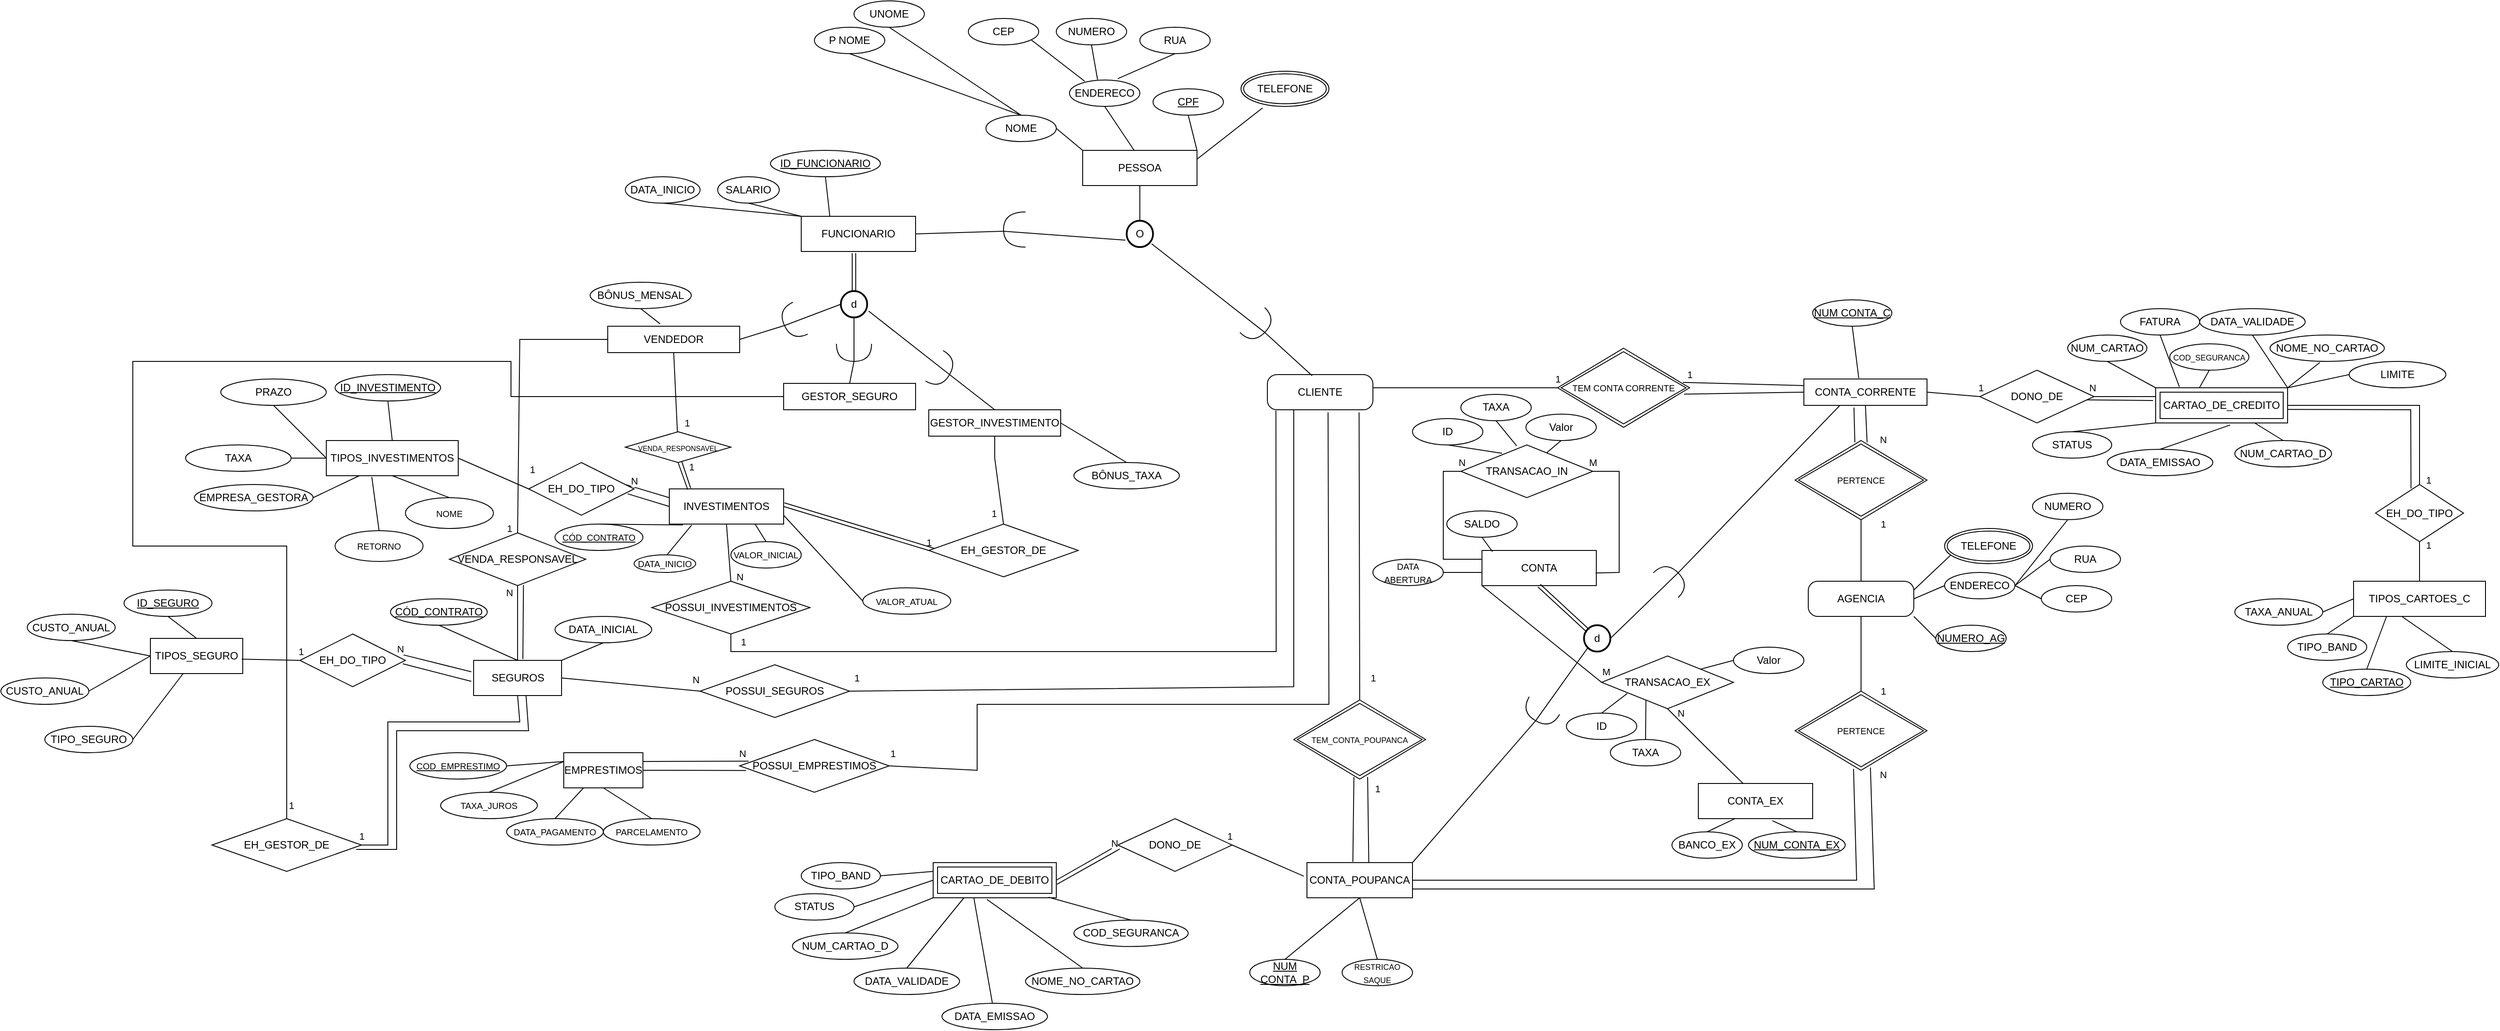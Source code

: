 <mxfile version="22.0.6" type="device">
  <diagram name="Página-1" id="POQHsENz2hvb2r6ufpSw">
    <mxGraphModel dx="3332" dy="2147" grid="1" gridSize="10" guides="1" tooltips="1" connect="1" arrows="1" fold="1" page="1" pageScale="1" pageWidth="827" pageHeight="1169" math="0" shadow="0">
      <root>
        <mxCell id="0" />
        <mxCell id="1" parent="0" />
        <mxCell id="y3Y6H-X3qQzjZ2dYzm8i-1" value="CLIENTE" style="rounded=1;whiteSpace=wrap;html=1;arcSize=27;" parent="1" vertex="1">
          <mxGeometry x="170" y="125" width="120" height="40" as="geometry" />
        </mxCell>
        <mxCell id="y3Y6H-X3qQzjZ2dYzm8i-2" value="" style="endArrow=none;html=1;rounded=0;entryX=1;entryY=0.25;entryDx=0;entryDy=0;exitX=0.245;exitY=1.044;exitDx=0;exitDy=0;exitPerimeter=0;" parent="1" source="BF22gdORD3tfmSY-qZLE-30" target="CzmuyPAignQkNYChFBfo-2" edge="1">
          <mxGeometry width="50" height="50" relative="1" as="geometry">
            <mxPoint x="260" y="250" as="sourcePoint" />
            <mxPoint x="410" y="380" as="targetPoint" />
          </mxGeometry>
        </mxCell>
        <mxCell id="y3Y6H-X3qQzjZ2dYzm8i-4" value="" style="endArrow=none;html=1;rounded=0;exitX=0;exitY=0;exitDx=0;exitDy=0;entryX=1;entryY=0.5;entryDx=0;entryDy=0;" parent="1" source="CzmuyPAignQkNYChFBfo-2" target="y3Y6H-X3qQzjZ2dYzm8i-8" edge="1">
          <mxGeometry width="50" height="50" relative="1" as="geometry">
            <mxPoint x="210" y="280" as="sourcePoint" />
            <mxPoint x="150" y="260" as="targetPoint" />
          </mxGeometry>
        </mxCell>
        <mxCell id="y3Y6H-X3qQzjZ2dYzm8i-5" value="" style="endArrow=none;html=1;rounded=0;exitX=1;exitY=0;exitDx=0;exitDy=0;entryX=0.5;entryY=1;entryDx=0;entryDy=0;" parent="1" source="CzmuyPAignQkNYChFBfo-2" target="y3Y6H-X3qQzjZ2dYzm8i-9" edge="1">
          <mxGeometry width="50" height="50" relative="1" as="geometry">
            <mxPoint x="220" y="290" as="sourcePoint" />
            <mxPoint x="100" y="290" as="targetPoint" />
          </mxGeometry>
        </mxCell>
        <mxCell id="y3Y6H-X3qQzjZ2dYzm8i-8" value="NOME" style="ellipse;whiteSpace=wrap;html=1;" parent="1" vertex="1">
          <mxGeometry x="-150" y="-170" width="80" height="30" as="geometry" />
        </mxCell>
        <mxCell id="y3Y6H-X3qQzjZ2dYzm8i-9" value="&lt;u&gt;CPF&lt;/u&gt;" style="ellipse;whiteSpace=wrap;html=1;" parent="1" vertex="1">
          <mxGeometry x="40" y="-200" width="80" height="30" as="geometry" />
        </mxCell>
        <mxCell id="y3Y6H-X3qQzjZ2dYzm8i-10" value="" style="endArrow=none;html=1;rounded=0;exitX=0.454;exitY=0.018;exitDx=0;exitDy=0;entryX=0.5;entryY=1;entryDx=0;entryDy=0;exitPerimeter=0;" parent="1" source="CzmuyPAignQkNYChFBfo-2" target="y3Y6H-X3qQzjZ2dYzm8i-11" edge="1">
          <mxGeometry width="50" height="50" relative="1" as="geometry">
            <mxPoint x="150" y="330" as="sourcePoint" />
            <mxPoint x="20" y="320" as="targetPoint" />
          </mxGeometry>
        </mxCell>
        <mxCell id="y3Y6H-X3qQzjZ2dYzm8i-11" value="ENDERECO" style="ellipse;whiteSpace=wrap;html=1;" parent="1" vertex="1">
          <mxGeometry x="-55" y="-210" width="80" height="30" as="geometry" />
        </mxCell>
        <mxCell id="y3Y6H-X3qQzjZ2dYzm8i-14" value="RUA" style="ellipse;whiteSpace=wrap;html=1;" parent="1" vertex="1">
          <mxGeometry x="25" y="-270" width="80" height="30" as="geometry" />
        </mxCell>
        <mxCell id="y3Y6H-X3qQzjZ2dYzm8i-15" value="" style="endArrow=none;html=1;rounded=0;exitX=0.5;exitY=1;exitDx=0;exitDy=0;entryX=0.687;entryY=-0.053;entryDx=0;entryDy=0;entryPerimeter=0;" parent="1" source="y3Y6H-X3qQzjZ2dYzm8i-14" target="y3Y6H-X3qQzjZ2dYzm8i-11" edge="1">
          <mxGeometry width="50" height="50" relative="1" as="geometry">
            <mxPoint x="180" y="330" as="sourcePoint" />
            <mxPoint x="120" y="320" as="targetPoint" />
          </mxGeometry>
        </mxCell>
        <mxCell id="y3Y6H-X3qQzjZ2dYzm8i-16" value="NUMERO" style="ellipse;whiteSpace=wrap;html=1;" parent="1" vertex="1">
          <mxGeometry x="-70" y="-280" width="80" height="30" as="geometry" />
        </mxCell>
        <mxCell id="y3Y6H-X3qQzjZ2dYzm8i-17" value="" style="endArrow=none;html=1;rounded=0;exitX=0.5;exitY=1;exitDx=0;exitDy=0;entryX=0.399;entryY=-0.016;entryDx=0;entryDy=0;entryPerimeter=0;" parent="1" source="y3Y6H-X3qQzjZ2dYzm8i-16" target="y3Y6H-X3qQzjZ2dYzm8i-11" edge="1">
          <mxGeometry width="50" height="50" relative="1" as="geometry">
            <mxPoint x="70" y="405" as="sourcePoint" />
            <mxPoint x="70" y="300.0" as="targetPoint" />
            <Array as="points" />
          </mxGeometry>
        </mxCell>
        <mxCell id="y3Y6H-X3qQzjZ2dYzm8i-18" value="" style="endArrow=none;html=1;rounded=0;entryX=0.216;entryY=0.047;entryDx=0;entryDy=0;entryPerimeter=0;exitX=0.5;exitY=0;exitDx=0;exitDy=0;" parent="1" source="y3Y6H-X3qQzjZ2dYzm8i-19" target="y3Y6H-X3qQzjZ2dYzm8i-11" edge="1">
          <mxGeometry width="50" height="50" relative="1" as="geometry">
            <mxPoint x="-20" y="340" as="sourcePoint" />
            <mxPoint x="70" y="310" as="targetPoint" />
            <Array as="points" />
          </mxGeometry>
        </mxCell>
        <mxCell id="y3Y6H-X3qQzjZ2dYzm8i-19" value="CEP" style="ellipse;whiteSpace=wrap;html=1;" parent="1" vertex="1">
          <mxGeometry x="-170" y="-280" width="80" height="30" as="geometry" />
        </mxCell>
        <mxCell id="y3Y6H-X3qQzjZ2dYzm8i-20" value="" style="endArrow=none;html=1;rounded=0;entryX=0.5;entryY=0;entryDx=0;entryDy=0;exitX=0.5;exitY=1;exitDx=0;exitDy=0;" parent="1" source="y3Y6H-X3qQzjZ2dYzm8i-21" target="y3Y6H-X3qQzjZ2dYzm8i-8" edge="1">
          <mxGeometry width="50" height="50" relative="1" as="geometry">
            <mxPoint x="110" y="180" as="sourcePoint" />
            <mxPoint x="180" y="230" as="targetPoint" />
          </mxGeometry>
        </mxCell>
        <mxCell id="y3Y6H-X3qQzjZ2dYzm8i-21" value="P NOME" style="ellipse;whiteSpace=wrap;html=1;" parent="1" vertex="1">
          <mxGeometry x="-345" y="-270" width="80" height="30" as="geometry" />
        </mxCell>
        <mxCell id="y3Y6H-X3qQzjZ2dYzm8i-22" value="" style="endArrow=none;html=1;rounded=0;exitX=0.5;exitY=0;exitDx=0;exitDy=0;entryX=0.5;entryY=1;entryDx=0;entryDy=0;" parent="1" source="y3Y6H-X3qQzjZ2dYzm8i-8" target="y3Y6H-X3qQzjZ2dYzm8i-23" edge="1">
          <mxGeometry width="50" height="50" relative="1" as="geometry">
            <mxPoint x="140" y="190" as="sourcePoint" />
            <mxPoint x="200" y="170" as="targetPoint" />
          </mxGeometry>
        </mxCell>
        <mxCell id="y3Y6H-X3qQzjZ2dYzm8i-23" value="UNOME" style="ellipse;whiteSpace=wrap;html=1;" parent="1" vertex="1">
          <mxGeometry x="-300" y="-300" width="80" height="30" as="geometry" />
        </mxCell>
        <mxCell id="y3Y6H-X3qQzjZ2dYzm8i-27" value="&lt;font style=&quot;font-size: 9px;&quot;&gt;TEM_CONTA_POUPANCA&lt;/font&gt;" style="shape=rhombus;double=1;perimeter=rhombusPerimeter;whiteSpace=wrap;html=1;align=center;rounded=0;strokeColor=default;verticalAlign=middle;fontFamily=Helvetica;fontSize=12;fontColor=default;fillColor=default;" parent="1" vertex="1">
          <mxGeometry x="200" y="495" width="150" height="90" as="geometry" />
        </mxCell>
        <mxCell id="y3Y6H-X3qQzjZ2dYzm8i-28" value="&lt;font size=&quot;1&quot;&gt;PERTENCE&lt;/font&gt;" style="shape=rhombus;double=1;perimeter=rhombusPerimeter;whiteSpace=wrap;html=1;align=center;rounded=0;strokeColor=default;verticalAlign=middle;fontFamily=Helvetica;fontSize=12;fontColor=default;fillColor=default;" parent="1" vertex="1">
          <mxGeometry x="770" y="485" width="150" height="90" as="geometry" />
        </mxCell>
        <mxCell id="y3Y6H-X3qQzjZ2dYzm8i-32" value="" style="endArrow=none;html=1;rounded=0;fontFamily=Helvetica;fontSize=12;fontColor=default;entryX=0.56;entryY=0.973;entryDx=0;entryDy=0;entryPerimeter=0;exitX=0.586;exitY=0.007;exitDx=0;exitDy=0;exitPerimeter=0;" parent="1" source="69gbP7IJ0SyVrisYwz_8-14" target="y3Y6H-X3qQzjZ2dYzm8i-27" edge="1">
          <mxGeometry width="50" height="50" relative="1" as="geometry">
            <mxPoint x="284.9" y="675.88" as="sourcePoint" />
            <mxPoint x="410" y="470" as="targetPoint" />
          </mxGeometry>
        </mxCell>
        <mxCell id="BF22gdORD3tfmSY-qZLE-4" value="1" style="edgeLabel;html=1;align=center;verticalAlign=middle;resizable=0;points=[];" parent="y3Y6H-X3qQzjZ2dYzm8i-32" vertex="1" connectable="0">
          <mxGeometry x="0.658" y="-2" relative="1" as="geometry">
            <mxPoint x="9" y="-4" as="offset" />
          </mxGeometry>
        </mxCell>
        <mxCell id="y3Y6H-X3qQzjZ2dYzm8i-33" value="" style="endArrow=none;html=1;rounded=0;fontFamily=Helvetica;fontSize=12;fontColor=default;entryX=0.456;entryY=0.973;entryDx=0;entryDy=0;entryPerimeter=0;exitX=0.435;exitY=-0.023;exitDx=0;exitDy=0;exitPerimeter=0;" parent="1" source="69gbP7IJ0SyVrisYwz_8-14" target="y3Y6H-X3qQzjZ2dYzm8i-27" edge="1">
          <mxGeometry width="50" height="50" relative="1" as="geometry">
            <mxPoint x="267.4" y="679.4" as="sourcePoint" />
            <mxPoint x="59" y="568" as="targetPoint" />
          </mxGeometry>
        </mxCell>
        <mxCell id="y3Y6H-X3qQzjZ2dYzm8i-35" value="" style="endArrow=none;html=1;rounded=0;fontFamily=Helvetica;fontSize=12;fontColor=default;exitX=1;exitY=0.5;exitDx=0;exitDy=0;entryX=0.443;entryY=0.982;entryDx=0;entryDy=0;entryPerimeter=0;" parent="1" source="69gbP7IJ0SyVrisYwz_8-14" target="y3Y6H-X3qQzjZ2dYzm8i-28" edge="1">
          <mxGeometry width="50" height="50" relative="1" as="geometry">
            <mxPoint x="325" y="700" as="sourcePoint" />
            <mxPoint x="850" y="660" as="targetPoint" />
            <Array as="points">
              <mxPoint x="840" y="700" />
            </Array>
          </mxGeometry>
        </mxCell>
        <mxCell id="BF22gdORD3tfmSY-qZLE-7" value="N" style="edgeLabel;html=1;align=center;verticalAlign=middle;resizable=0;points=[];" parent="y3Y6H-X3qQzjZ2dYzm8i-35" vertex="1" connectable="0">
          <mxGeometry x="0.961" y="1" relative="1" as="geometry">
            <mxPoint x="34" y="-6" as="offset" />
          </mxGeometry>
        </mxCell>
        <mxCell id="y3Y6H-X3qQzjZ2dYzm8i-36" value="" style="endArrow=none;html=1;rounded=0;fontFamily=Helvetica;fontSize=12;fontColor=default;exitX=1;exitY=0.75;exitDx=0;exitDy=0;entryX=0.571;entryY=0.965;entryDx=0;entryDy=0;entryPerimeter=0;" parent="1" source="69gbP7IJ0SyVrisYwz_8-14" target="y3Y6H-X3qQzjZ2dYzm8i-28" edge="1">
          <mxGeometry width="50" height="50" relative="1" as="geometry">
            <mxPoint x="325" y="710" as="sourcePoint" />
            <mxPoint x="855" y="570" as="targetPoint" />
            <Array as="points">
              <mxPoint x="860" y="710" />
            </Array>
          </mxGeometry>
        </mxCell>
        <mxCell id="y3Y6H-X3qQzjZ2dYzm8i-37" value="AGENCIA" style="rounded=1;whiteSpace=wrap;html=1;arcSize=27;" parent="1" vertex="1">
          <mxGeometry x="785" y="360" width="120" height="40" as="geometry" />
        </mxCell>
        <mxCell id="y3Y6H-X3qQzjZ2dYzm8i-38" value="" style="endArrow=none;html=1;rounded=0;fontFamily=Helvetica;fontSize=12;fontColor=default;entryX=0.5;entryY=1;entryDx=0;entryDy=0;exitX=0.5;exitY=0;exitDx=0;exitDy=0;" parent="1" source="y3Y6H-X3qQzjZ2dYzm8i-28" target="y3Y6H-X3qQzjZ2dYzm8i-37" edge="1">
          <mxGeometry width="50" height="50" relative="1" as="geometry">
            <mxPoint x="660" y="430" as="sourcePoint" />
            <mxPoint x="710" y="380" as="targetPoint" />
          </mxGeometry>
        </mxCell>
        <mxCell id="BF22gdORD3tfmSY-qZLE-8" value="1" style="edgeLabel;html=1;align=center;verticalAlign=middle;resizable=0;points=[];" parent="y3Y6H-X3qQzjZ2dYzm8i-38" vertex="1" connectable="0">
          <mxGeometry x="-0.645" y="1" relative="1" as="geometry">
            <mxPoint x="26" y="15" as="offset" />
          </mxGeometry>
        </mxCell>
        <mxCell id="y3Y6H-X3qQzjZ2dYzm8i-39" value="&lt;u&gt;NUMERO_AG&lt;/u&gt;" style="ellipse;whiteSpace=wrap;html=1;" parent="1" vertex="1">
          <mxGeometry x="930" y="410" width="80" height="30" as="geometry" />
        </mxCell>
        <mxCell id="y3Y6H-X3qQzjZ2dYzm8i-40" value="" style="endArrow=none;html=1;rounded=0;fontFamily=Helvetica;fontSize=12;fontColor=default;entryX=0;entryY=0.5;entryDx=0;entryDy=0;exitX=1;exitY=1;exitDx=0;exitDy=0;" parent="1" source="y3Y6H-X3qQzjZ2dYzm8i-37" target="y3Y6H-X3qQzjZ2dYzm8i-39" edge="1">
          <mxGeometry width="50" height="50" relative="1" as="geometry">
            <mxPoint x="660" y="430" as="sourcePoint" />
            <mxPoint x="710" y="380" as="targetPoint" />
          </mxGeometry>
        </mxCell>
        <mxCell id="y3Y6H-X3qQzjZ2dYzm8i-41" value="ENDERECO" style="ellipse;whiteSpace=wrap;html=1;" parent="1" vertex="1">
          <mxGeometry x="940" y="350" width="80" height="30" as="geometry" />
        </mxCell>
        <mxCell id="y3Y6H-X3qQzjZ2dYzm8i-42" value="" style="endArrow=none;html=1;rounded=0;fontFamily=Helvetica;fontSize=12;fontColor=default;entryX=0;entryY=0.5;entryDx=0;entryDy=0;exitX=1;exitY=0.5;exitDx=0;exitDy=0;" parent="1" source="y3Y6H-X3qQzjZ2dYzm8i-37" target="y3Y6H-X3qQzjZ2dYzm8i-41" edge="1">
          <mxGeometry width="50" height="50" relative="1" as="geometry">
            <mxPoint x="660" y="430" as="sourcePoint" />
            <mxPoint x="710" y="380" as="targetPoint" />
          </mxGeometry>
        </mxCell>
        <mxCell id="y3Y6H-X3qQzjZ2dYzm8i-43" value="RUA" style="ellipse;whiteSpace=wrap;html=1;" parent="1" vertex="1">
          <mxGeometry x="1060" y="320" width="80" height="30" as="geometry" />
        </mxCell>
        <mxCell id="y3Y6H-X3qQzjZ2dYzm8i-44" value="NUMERO" style="ellipse;whiteSpace=wrap;html=1;" parent="1" vertex="1">
          <mxGeometry x="1040" y="260" width="80" height="30" as="geometry" />
        </mxCell>
        <mxCell id="y3Y6H-X3qQzjZ2dYzm8i-45" value="CEP" style="ellipse;whiteSpace=wrap;html=1;" parent="1" vertex="1">
          <mxGeometry x="1050" y="365" width="80" height="30" as="geometry" />
        </mxCell>
        <mxCell id="y3Y6H-X3qQzjZ2dYzm8i-46" value="" style="endArrow=none;html=1;rounded=0;fontFamily=Helvetica;fontSize=12;fontColor=default;entryX=0.5;entryY=1;entryDx=0;entryDy=0;exitX=1;exitY=0.5;exitDx=0;exitDy=0;" parent="1" source="y3Y6H-X3qQzjZ2dYzm8i-41" target="y3Y6H-X3qQzjZ2dYzm8i-44" edge="1">
          <mxGeometry width="50" height="50" relative="1" as="geometry">
            <mxPoint x="1040" y="430" as="sourcePoint" />
            <mxPoint x="1090" y="380" as="targetPoint" />
          </mxGeometry>
        </mxCell>
        <mxCell id="y3Y6H-X3qQzjZ2dYzm8i-47" value="" style="endArrow=none;html=1;rounded=0;fontFamily=Helvetica;fontSize=12;fontColor=default;entryX=1;entryY=0.5;entryDx=0;entryDy=0;exitX=0;exitY=0.5;exitDx=0;exitDy=0;" parent="1" source="y3Y6H-X3qQzjZ2dYzm8i-43" target="y3Y6H-X3qQzjZ2dYzm8i-41" edge="1">
          <mxGeometry width="50" height="50" relative="1" as="geometry">
            <mxPoint x="1040" y="430" as="sourcePoint" />
            <mxPoint x="1090" y="380" as="targetPoint" />
          </mxGeometry>
        </mxCell>
        <mxCell id="y3Y6H-X3qQzjZ2dYzm8i-48" value="" style="endArrow=none;html=1;rounded=0;fontFamily=Helvetica;fontSize=12;fontColor=default;entryX=1;entryY=0.5;entryDx=0;entryDy=0;exitX=0;exitY=0.5;exitDx=0;exitDy=0;" parent="1" source="y3Y6H-X3qQzjZ2dYzm8i-45" target="y3Y6H-X3qQzjZ2dYzm8i-41" edge="1">
          <mxGeometry width="50" height="50" relative="1" as="geometry">
            <mxPoint x="1070" y="275" as="sourcePoint" />
            <mxPoint x="1040" y="285" as="targetPoint" />
          </mxGeometry>
        </mxCell>
        <mxCell id="y3Y6H-X3qQzjZ2dYzm8i-49" value="" style="endArrow=none;html=1;rounded=0;fontFamily=Helvetica;fontSize=12;fontColor=default;entryX=1;entryY=0.25;entryDx=0;entryDy=0;exitX=0.066;exitY=0.765;exitDx=0;exitDy=0;exitPerimeter=0;" parent="1" source="BF22gdORD3tfmSY-qZLE-29" target="y3Y6H-X3qQzjZ2dYzm8i-37" edge="1">
          <mxGeometry width="50" height="50" relative="1" as="geometry">
            <mxPoint x="945" y="335" as="sourcePoint" />
            <mxPoint x="1090" y="380" as="targetPoint" />
          </mxGeometry>
        </mxCell>
        <mxCell id="y3Y6H-X3qQzjZ2dYzm8i-52" value="&lt;font size=&quot;1&quot;&gt;PERTENCE&lt;/font&gt;" style="shape=rhombus;double=1;perimeter=rhombusPerimeter;whiteSpace=wrap;html=1;align=center;rounded=0;strokeColor=default;verticalAlign=middle;fontFamily=Helvetica;fontSize=12;fontColor=default;fillColor=default;" parent="1" vertex="1">
          <mxGeometry x="770" y="200" width="150" height="90" as="geometry" />
        </mxCell>
        <mxCell id="y3Y6H-X3qQzjZ2dYzm8i-53" value="" style="endArrow=none;html=1;rounded=0;fontFamily=Helvetica;fontSize=12;fontColor=default;entryX=0.5;entryY=0;entryDx=0;entryDy=0;" parent="1" target="y3Y6H-X3qQzjZ2dYzm8i-37" edge="1">
          <mxGeometry width="50" height="50" relative="1" as="geometry">
            <mxPoint x="845" y="290" as="sourcePoint" />
            <mxPoint x="690" y="380" as="targetPoint" />
          </mxGeometry>
        </mxCell>
        <mxCell id="BF22gdORD3tfmSY-qZLE-9" value="1" style="edgeLabel;html=1;align=center;verticalAlign=middle;resizable=0;points=[];" parent="y3Y6H-X3qQzjZ2dYzm8i-53" vertex="1" connectable="0">
          <mxGeometry x="-0.631" y="-1" relative="1" as="geometry">
            <mxPoint x="26" y="-8" as="offset" />
          </mxGeometry>
        </mxCell>
        <mxCell id="y3Y6H-X3qQzjZ2dYzm8i-56" value="" style="endArrow=none;html=1;rounded=0;fontFamily=Helvetica;fontSize=12;fontColor=default;entryX=0.407;entryY=1.083;entryDx=0;entryDy=0;entryPerimeter=0;exitX=0.453;exitY=0.023;exitDx=0;exitDy=0;exitPerimeter=0;" parent="1" source="y3Y6H-X3qQzjZ2dYzm8i-52" edge="1" target="69gbP7IJ0SyVrisYwz_8-13">
          <mxGeometry width="50" height="50" relative="1" as="geometry">
            <mxPoint x="640" y="230" as="sourcePoint" />
            <mxPoint x="837.9" y="160" as="targetPoint" />
          </mxGeometry>
        </mxCell>
        <mxCell id="y3Y6H-X3qQzjZ2dYzm8i-57" value="" style="endArrow=none;html=1;rounded=0;fontFamily=Helvetica;fontSize=12;fontColor=default;entryX=0.5;entryY=1;entryDx=0;entryDy=0;exitX=0.546;exitY=0.023;exitDx=0;exitDy=0;exitPerimeter=0;" parent="1" source="y3Y6H-X3qQzjZ2dYzm8i-52" edge="1" target="69gbP7IJ0SyVrisYwz_8-13">
          <mxGeometry width="50" height="50" relative="1" as="geometry">
            <mxPoint x="640" y="230" as="sourcePoint" />
            <mxPoint x="851.2" y="163.16" as="targetPoint" />
          </mxGeometry>
        </mxCell>
        <mxCell id="BF22gdORD3tfmSY-qZLE-10" value="N" style="edgeLabel;html=1;align=center;verticalAlign=middle;resizable=0;points=[];" parent="y3Y6H-X3qQzjZ2dYzm8i-57" vertex="1" connectable="0">
          <mxGeometry x="-0.375" relative="1" as="geometry">
            <mxPoint x="18" y="10" as="offset" />
          </mxGeometry>
        </mxCell>
        <mxCell id="y3Y6H-X3qQzjZ2dYzm8i-58" value="" style="endArrow=none;html=1;rounded=0;fontFamily=Helvetica;fontSize=12;fontColor=default;entryX=0.446;entryY=-0.028;entryDx=0;entryDy=0;exitX=0.5;exitY=1;exitDx=0;exitDy=0;entryPerimeter=0;" parent="1" source="y3Y6H-X3qQzjZ2dYzm8i-69" target="69gbP7IJ0SyVrisYwz_8-13" edge="1">
          <mxGeometry width="50" height="50" relative="1" as="geometry">
            <mxPoint x="880" y="90" as="sourcePoint" />
            <mxPoint x="845" y="125" as="targetPoint" />
          </mxGeometry>
        </mxCell>
        <mxCell id="y3Y6H-X3qQzjZ2dYzm8i-61" value="&lt;u&gt;NUM CONTA_P&lt;/u&gt;" style="ellipse;whiteSpace=wrap;html=1;" parent="1" vertex="1">
          <mxGeometry x="150" y="790" width="80" height="30" as="geometry" />
        </mxCell>
        <mxCell id="y3Y6H-X3qQzjZ2dYzm8i-62" value="&lt;font style=&quot;font-size: 9px;&quot;&gt;RESTRICAO SAQUE&lt;/font&gt;" style="ellipse;whiteSpace=wrap;html=1;" parent="1" vertex="1">
          <mxGeometry x="255" y="790" width="80" height="30" as="geometry" />
        </mxCell>
        <mxCell id="y3Y6H-X3qQzjZ2dYzm8i-63" value="" style="endArrow=none;html=1;rounded=0;fontFamily=Helvetica;fontSize=12;fontColor=default;exitX=0.5;exitY=0;exitDx=0;exitDy=0;entryX=0.5;entryY=1;entryDx=0;entryDy=0;" parent="1" source="y3Y6H-X3qQzjZ2dYzm8i-61" target="69gbP7IJ0SyVrisYwz_8-14" edge="1">
          <mxGeometry width="50" height="50" relative="1" as="geometry">
            <mxPoint x="640" y="600" as="sourcePoint" />
            <mxPoint x="275" y="720" as="targetPoint" />
          </mxGeometry>
        </mxCell>
        <mxCell id="y3Y6H-X3qQzjZ2dYzm8i-66" value="" style="endArrow=none;html=1;rounded=0;fontFamily=Helvetica;fontSize=12;fontColor=default;exitX=0.5;exitY=0;exitDx=0;exitDy=0;entryX=0.5;entryY=1;entryDx=0;entryDy=0;" parent="1" source="y3Y6H-X3qQzjZ2dYzm8i-62" target="69gbP7IJ0SyVrisYwz_8-14" edge="1">
          <mxGeometry width="50" height="50" relative="1" as="geometry">
            <mxPoint x="655" y="750" as="sourcePoint" />
            <mxPoint x="275" y="720" as="targetPoint" />
          </mxGeometry>
        </mxCell>
        <mxCell id="y3Y6H-X3qQzjZ2dYzm8i-69" value="&lt;u&gt;NUM CONTA_C&lt;/u&gt;" style="ellipse;whiteSpace=wrap;html=1;" parent="1" vertex="1">
          <mxGeometry x="790" y="40" width="90" height="30" as="geometry" />
        </mxCell>
        <mxCell id="y3Y6H-X3qQzjZ2dYzm8i-74" value="&lt;font size=&quot;1&quot;&gt;TEM CONTA CORRENTE&lt;/font&gt;" style="shape=rhombus;double=1;perimeter=rhombusPerimeter;whiteSpace=wrap;html=1;align=center;rounded=0;strokeColor=default;verticalAlign=middle;fontFamily=Helvetica;fontSize=12;fontColor=default;fillColor=default;" parent="1" vertex="1">
          <mxGeometry x="500" y="95" width="150" height="90" as="geometry" />
        </mxCell>
        <mxCell id="y3Y6H-X3qQzjZ2dYzm8i-75" value="" style="endArrow=none;html=1;rounded=0;fontFamily=Helvetica;fontSize=12;fontColor=default;exitX=0.959;exitY=0.58;exitDx=0;exitDy=0;exitPerimeter=0;entryX=0;entryY=0.5;entryDx=0;entryDy=0;" parent="1" source="y3Y6H-X3qQzjZ2dYzm8i-74" edge="1" target="69gbP7IJ0SyVrisYwz_8-13">
          <mxGeometry width="50" height="50" relative="1" as="geometry">
            <mxPoint x="640" y="240" as="sourcePoint" />
            <mxPoint x="790" y="147" as="targetPoint" />
          </mxGeometry>
        </mxCell>
        <mxCell id="y3Y6H-X3qQzjZ2dYzm8i-77" value="" style="endArrow=none;html=1;rounded=0;fontFamily=Helvetica;fontSize=12;fontColor=default;exitX=0.949;exitY=0.432;exitDx=0;exitDy=0;exitPerimeter=0;entryX=0;entryY=0.25;entryDx=0;entryDy=0;" parent="1" source="y3Y6H-X3qQzjZ2dYzm8i-74" edge="1" target="69gbP7IJ0SyVrisYwz_8-13">
          <mxGeometry width="50" height="50" relative="1" as="geometry">
            <mxPoint x="654" y="157" as="sourcePoint" />
            <mxPoint x="789.7" y="136.12" as="targetPoint" />
          </mxGeometry>
        </mxCell>
        <mxCell id="BF22gdORD3tfmSY-qZLE-18" value="1" style="edgeLabel;html=1;align=center;verticalAlign=middle;resizable=0;points=[];" parent="y3Y6H-X3qQzjZ2dYzm8i-77" vertex="1" connectable="0">
          <mxGeometry x="-0.814" y="1" relative="1" as="geometry">
            <mxPoint x="-6" y="-8" as="offset" />
          </mxGeometry>
        </mxCell>
        <mxCell id="y3Y6H-X3qQzjZ2dYzm8i-78" value="" style="endArrow=none;html=1;rounded=0;fontFamily=Helvetica;fontSize=12;fontColor=default;exitX=1;exitY=0.5;exitDx=0;exitDy=0;entryX=0;entryY=0.5;entryDx=0;entryDy=0;" parent="1" source="y3Y6H-X3qQzjZ2dYzm8i-1" target="y3Y6H-X3qQzjZ2dYzm8i-74" edge="1">
          <mxGeometry width="50" height="50" relative="1" as="geometry">
            <mxPoint x="500" y="320" as="sourcePoint" />
            <mxPoint x="490" y="140" as="targetPoint" />
            <Array as="points">
              <mxPoint x="290" y="140" />
              <mxPoint x="430" y="140" />
            </Array>
          </mxGeometry>
        </mxCell>
        <mxCell id="BF22gdORD3tfmSY-qZLE-19" value="1" style="edgeLabel;html=1;align=center;verticalAlign=middle;resizable=0;points=[];" parent="y3Y6H-X3qQzjZ2dYzm8i-78" vertex="1" connectable="0">
          <mxGeometry x="0.806" y="-1" relative="1" as="geometry">
            <mxPoint x="21" y="-11" as="offset" />
          </mxGeometry>
        </mxCell>
        <mxCell id="y3Y6H-X3qQzjZ2dYzm8i-81" value="" style="endArrow=none;html=1;rounded=0;fontFamily=Helvetica;fontSize=12;fontColor=default;exitX=0.5;exitY=0;exitDx=0;exitDy=0;entryX=0.869;entryY=1.076;entryDx=0;entryDy=0;entryPerimeter=0;" parent="1" source="y3Y6H-X3qQzjZ2dYzm8i-27" target="y3Y6H-X3qQzjZ2dYzm8i-1" edge="1">
          <mxGeometry width="50" height="50" relative="1" as="geometry">
            <mxPoint x="380" y="450" as="sourcePoint" />
            <mxPoint x="275" y="340" as="targetPoint" />
          </mxGeometry>
        </mxCell>
        <mxCell id="BF22gdORD3tfmSY-qZLE-1" value="1" style="edgeLabel;html=1;align=center;verticalAlign=middle;resizable=0;points=[];" parent="y3Y6H-X3qQzjZ2dYzm8i-81" vertex="1" connectable="0">
          <mxGeometry x="-0.775" y="-1" relative="1" as="geometry">
            <mxPoint x="14" y="12" as="offset" />
          </mxGeometry>
        </mxCell>
        <mxCell id="y3Y6H-X3qQzjZ2dYzm8i-94" value="" style="endArrow=none;html=1;rounded=0;fontFamily=Helvetica;fontSize=12;fontColor=default;entryX=1;entryY=0.5;entryDx=0;entryDy=0;exitX=0;exitY=0.5;exitDx=0;exitDy=0;" parent="1" source="y3Y6H-X3qQzjZ2dYzm8i-95" edge="1" target="69gbP7IJ0SyVrisYwz_8-13">
          <mxGeometry width="50" height="50" relative="1" as="geometry">
            <mxPoint x="1140" y="150" as="sourcePoint" />
            <mxPoint x="895" y="150" as="targetPoint" />
          </mxGeometry>
        </mxCell>
        <mxCell id="BF22gdORD3tfmSY-qZLE-11" value="1" style="edgeLabel;html=1;align=center;verticalAlign=middle;resizable=0;points=[];" parent="y3Y6H-X3qQzjZ2dYzm8i-94" vertex="1" connectable="0">
          <mxGeometry x="-0.769" y="2" relative="1" as="geometry">
            <mxPoint x="8" y="-12" as="offset" />
          </mxGeometry>
        </mxCell>
        <mxCell id="y3Y6H-X3qQzjZ2dYzm8i-95" value="DONO_DE" style="shape=rhombus;perimeter=rhombusPerimeter;whiteSpace=wrap;html=1;align=center;rounded=0;strokeColor=default;verticalAlign=middle;fontFamily=Helvetica;fontSize=12;fontColor=default;fillColor=default;" parent="1" vertex="1">
          <mxGeometry x="980" y="120" width="130" height="60" as="geometry" />
        </mxCell>
        <mxCell id="y3Y6H-X3qQzjZ2dYzm8i-97" value="" style="endArrow=none;html=1;rounded=0;fontFamily=Helvetica;fontSize=12;fontColor=default;exitX=0;exitY=0.25;exitDx=0;exitDy=0;entryX=1;entryY=0.5;entryDx=0;entryDy=0;" parent="1" source="BF22gdORD3tfmSY-qZLE-124" target="y3Y6H-X3qQzjZ2dYzm8i-95" edge="1">
          <mxGeometry width="50" height="50" relative="1" as="geometry">
            <mxPoint x="1170" y="150" as="sourcePoint" />
            <mxPoint x="1200" y="150" as="targetPoint" />
          </mxGeometry>
        </mxCell>
        <mxCell id="BF22gdORD3tfmSY-qZLE-13" value="N" style="edgeLabel;html=1;align=center;verticalAlign=middle;resizable=0;points=[];" parent="y3Y6H-X3qQzjZ2dYzm8i-97" vertex="1" connectable="0">
          <mxGeometry x="0.86" relative="1" as="geometry">
            <mxPoint x="-7" y="-10" as="offset" />
          </mxGeometry>
        </mxCell>
        <mxCell id="y3Y6H-X3qQzjZ2dYzm8i-98" value="FATURA" style="ellipse;whiteSpace=wrap;html=1;" parent="1" vertex="1">
          <mxGeometry x="1140" y="50" width="90" height="30" as="geometry" />
        </mxCell>
        <mxCell id="y3Y6H-X3qQzjZ2dYzm8i-99" value="NUM_CARTAO" style="ellipse;whiteSpace=wrap;html=1;" parent="1" vertex="1">
          <mxGeometry x="1080" y="80" width="90" height="30" as="geometry" />
        </mxCell>
        <mxCell id="y3Y6H-X3qQzjZ2dYzm8i-100" value="&lt;font style=&quot;font-size: 9px;&quot;&gt;COD_SEGURANCA&lt;/font&gt;" style="ellipse;whiteSpace=wrap;html=1;" parent="1" vertex="1">
          <mxGeometry x="1196" y="90" width="90" height="30" as="geometry" />
        </mxCell>
        <mxCell id="y3Y6H-X3qQzjZ2dYzm8i-101" value="" style="endArrow=none;html=1;rounded=0;fontFamily=Helvetica;fontSize=12;fontColor=default;entryX=0.5;entryY=1;entryDx=0;entryDy=0;exitX=0;exitY=0;exitDx=0;exitDy=0;" parent="1" source="BF22gdORD3tfmSY-qZLE-124" target="y3Y6H-X3qQzjZ2dYzm8i-99" edge="1">
          <mxGeometry width="50" height="50" relative="1" as="geometry">
            <mxPoint x="1230" y="130" as="sourcePoint" />
            <mxPoint x="1220" y="160" as="targetPoint" />
          </mxGeometry>
        </mxCell>
        <mxCell id="y3Y6H-X3qQzjZ2dYzm8i-102" value="" style="endArrow=none;html=1;rounded=0;fontFamily=Helvetica;fontSize=12;fontColor=default;entryX=0.5;entryY=1;entryDx=0;entryDy=0;exitX=0.18;exitY=-0.024;exitDx=0;exitDy=0;exitPerimeter=0;" parent="1" source="BF22gdORD3tfmSY-qZLE-124" target="y3Y6H-X3qQzjZ2dYzm8i-98" edge="1">
          <mxGeometry width="50" height="50" relative="1" as="geometry">
            <mxPoint x="1230" y="130" as="sourcePoint" />
            <mxPoint x="1325" y="105" as="targetPoint" />
          </mxGeometry>
        </mxCell>
        <mxCell id="y3Y6H-X3qQzjZ2dYzm8i-104" value="" style="endArrow=none;html=1;rounded=0;fontFamily=Helvetica;fontSize=12;fontColor=default;entryX=0.5;entryY=1;entryDx=0;entryDy=0;exitX=0.322;exitY=0.064;exitDx=0;exitDy=0;exitPerimeter=0;" parent="1" source="BF22gdORD3tfmSY-qZLE-124" target="y3Y6H-X3qQzjZ2dYzm8i-100" edge="1">
          <mxGeometry width="50" height="50" relative="1" as="geometry">
            <mxPoint x="1230" y="130" as="sourcePoint" />
            <mxPoint x="1435" y="105" as="targetPoint" />
          </mxGeometry>
        </mxCell>
        <mxCell id="y3Y6H-X3qQzjZ2dYzm8i-105" value="DONO_DE" style="shape=rhombus;perimeter=rhombusPerimeter;whiteSpace=wrap;html=1;align=center;rounded=0;strokeColor=default;verticalAlign=middle;fontFamily=Helvetica;fontSize=12;fontColor=default;fillColor=default;" parent="1" vertex="1">
          <mxGeometry y="630" width="130" height="60" as="geometry" />
        </mxCell>
        <mxCell id="y3Y6H-X3qQzjZ2dYzm8i-106" value="" style="endArrow=none;html=1;rounded=0;fontFamily=Helvetica;fontSize=12;fontColor=default;entryX=-0.03;entryY=0.386;entryDx=0;entryDy=0;exitX=1;exitY=0.5;exitDx=0;exitDy=0;entryPerimeter=0;" parent="1" source="y3Y6H-X3qQzjZ2dYzm8i-105" target="69gbP7IJ0SyVrisYwz_8-14" edge="1">
          <mxGeometry width="50" height="50" relative="1" as="geometry">
            <mxPoint x="210" y="590" as="sourcePoint" />
            <mxPoint x="225" y="700" as="targetPoint" />
          </mxGeometry>
        </mxCell>
        <mxCell id="BF22gdORD3tfmSY-qZLE-27" value="1" style="edgeLabel;html=1;align=center;verticalAlign=middle;resizable=0;points=[];" parent="y3Y6H-X3qQzjZ2dYzm8i-106" vertex="1" connectable="0">
          <mxGeometry x="-0.637" relative="1" as="geometry">
            <mxPoint x="-18" y="-17" as="offset" />
          </mxGeometry>
        </mxCell>
        <mxCell id="y3Y6H-X3qQzjZ2dYzm8i-108" value="" style="endArrow=none;html=1;rounded=0;fontFamily=Helvetica;fontSize=12;fontColor=default;exitX=0;exitY=0.5;exitDx=0;exitDy=0;entryX=1;entryY=0.5;entryDx=0;entryDy=0;" parent="1" source="y3Y6H-X3qQzjZ2dYzm8i-105" target="BF22gdORD3tfmSY-qZLE-35" edge="1">
          <mxGeometry width="50" height="50" relative="1" as="geometry">
            <mxPoint y="600" as="sourcePoint" />
            <mxPoint x="-60" y="660" as="targetPoint" />
          </mxGeometry>
        </mxCell>
        <mxCell id="BF22gdORD3tfmSY-qZLE-28" value="N" style="edgeLabel;html=1;align=center;verticalAlign=middle;resizable=0;points=[];" parent="y3Y6H-X3qQzjZ2dYzm8i-108" vertex="1" connectable="0">
          <mxGeometry x="-0.37" y="-3" relative="1" as="geometry">
            <mxPoint x="19" y="-12" as="offset" />
          </mxGeometry>
        </mxCell>
        <mxCell id="y3Y6H-X3qQzjZ2dYzm8i-111" value="" style="endArrow=none;html=1;rounded=0;fontFamily=Helvetica;fontSize=12;fontColor=default;entryX=0.25;entryY=1;entryDx=0;entryDy=0;exitX=1;exitY=0.5;exitDx=0;exitDy=0;" parent="1" source="BF22gdORD3tfmSY-qZLE-88" target="y3Y6H-X3qQzjZ2dYzm8i-1" edge="1">
          <mxGeometry width="50" height="50" relative="1" as="geometry">
            <mxPoint x="-300" y="440" as="sourcePoint" />
            <mxPoint x="330" y="440" as="targetPoint" />
            <Array as="points">
              <mxPoint x="200" y="480" />
            </Array>
          </mxGeometry>
        </mxCell>
        <mxCell id="BF22gdORD3tfmSY-qZLE-20" value="1" style="edgeLabel;html=1;align=center;verticalAlign=middle;resizable=0;points=[];" parent="y3Y6H-X3qQzjZ2dYzm8i-111" vertex="1" connectable="0">
          <mxGeometry x="-0.931" relative="1" as="geometry">
            <mxPoint x="-21" y="-15" as="offset" />
          </mxGeometry>
        </mxCell>
        <mxCell id="y3Y6H-X3qQzjZ2dYzm8i-112" value="" style="endArrow=none;html=1;rounded=0;fontFamily=Helvetica;fontSize=12;fontColor=default;entryX=0.081;entryY=1.026;entryDx=0;entryDy=0;entryPerimeter=0;exitX=0.5;exitY=1;exitDx=0;exitDy=0;" parent="1" source="BF22gdORD3tfmSY-qZLE-89" target="y3Y6H-X3qQzjZ2dYzm8i-1" edge="1">
          <mxGeometry width="50" height="50" relative="1" as="geometry">
            <mxPoint x="-255" y="370" as="sourcePoint" />
            <mxPoint x="330" y="440" as="targetPoint" />
            <Array as="points">
              <mxPoint x="-440" y="440" />
              <mxPoint x="-150" y="440" />
              <mxPoint x="-80" y="440" />
              <mxPoint x="50" y="440" />
              <mxPoint x="180" y="440" />
            </Array>
          </mxGeometry>
        </mxCell>
        <mxCell id="BF22gdORD3tfmSY-qZLE-22" value="1" style="edgeLabel;html=1;align=center;verticalAlign=middle;resizable=0;points=[];" parent="y3Y6H-X3qQzjZ2dYzm8i-112" vertex="1" connectable="0">
          <mxGeometry x="-0.952" y="3" relative="1" as="geometry">
            <mxPoint x="12" y="-8" as="offset" />
          </mxGeometry>
        </mxCell>
        <mxCell id="y3Y6H-X3qQzjZ2dYzm8i-113" value="" style="endArrow=none;html=1;rounded=0;fontFamily=Helvetica;fontSize=12;fontColor=default;exitX=1;exitY=0.5;exitDx=0;exitDy=0;entryX=0.575;entryY=1.076;entryDx=0;entryDy=0;entryPerimeter=0;" parent="1" source="BF22gdORD3tfmSY-qZLE-68" target="y3Y6H-X3qQzjZ2dYzm8i-1" edge="1">
          <mxGeometry width="50" height="50" relative="1" as="geometry">
            <mxPoint x="-270.0" y="570" as="sourcePoint" />
            <mxPoint x="240" y="340" as="targetPoint" />
            <Array as="points">
              <mxPoint x="-160" y="575" />
              <mxPoint x="-160" y="500" />
              <mxPoint x="240" y="500" />
            </Array>
          </mxGeometry>
        </mxCell>
        <mxCell id="BF22gdORD3tfmSY-qZLE-25" value="1" style="edgeLabel;html=1;align=center;verticalAlign=middle;resizable=0;points=[];" parent="y3Y6H-X3qQzjZ2dYzm8i-113" vertex="1" connectable="0">
          <mxGeometry x="-0.958" y="2" relative="1" as="geometry">
            <mxPoint x="-15" y="-13" as="offset" />
          </mxGeometry>
        </mxCell>
        <mxCell id="y3Y6H-X3qQzjZ2dYzm8i-122" value="" style="endArrow=none;html=1;rounded=0;fontFamily=Helvetica;fontSize=12;fontColor=default;exitX=1;exitY=0.5;exitDx=0;exitDy=0;entryX=0;entryY=0.5;entryDx=0;entryDy=0;" parent="1" source="BF22gdORD3tfmSY-qZLE-31" target="BF22gdORD3tfmSY-qZLE-88" edge="1">
          <mxGeometry width="50" height="50" relative="1" as="geometry">
            <mxPoint x="-629.2" y="435.08" as="sourcePoint" />
            <mxPoint x="-440.4" y="436.49" as="targetPoint" />
          </mxGeometry>
        </mxCell>
        <mxCell id="BF22gdORD3tfmSY-qZLE-21" value="N" style="edgeLabel;html=1;align=center;verticalAlign=middle;resizable=0;points=[];" parent="y3Y6H-X3qQzjZ2dYzm8i-122" vertex="1" connectable="0">
          <mxGeometry x="0.652" y="2" relative="1" as="geometry">
            <mxPoint x="22" y="-9" as="offset" />
          </mxGeometry>
        </mxCell>
        <mxCell id="y3Y6H-X3qQzjZ2dYzm8i-123" value="&lt;u&gt;ID_SEGURO&lt;/u&gt;" style="ellipse;whiteSpace=wrap;html=1;" parent="1" vertex="1">
          <mxGeometry x="-1130" y="370" width="100" height="30" as="geometry" />
        </mxCell>
        <mxCell id="y3Y6H-X3qQzjZ2dYzm8i-126" value="" style="endArrow=none;html=1;rounded=0;fontFamily=Helvetica;fontSize=12;fontColor=default;entryX=0.5;entryY=0;entryDx=0;entryDy=0;exitX=0.5;exitY=1;exitDx=0;exitDy=0;" parent="1" source="y3Y6H-X3qQzjZ2dYzm8i-123" target="BF22gdORD3tfmSY-qZLE-70" edge="1">
          <mxGeometry width="50" height="50" relative="1" as="geometry">
            <mxPoint x="-740" y="400" as="sourcePoint" />
            <mxPoint x="-680" y="420" as="targetPoint" />
          </mxGeometry>
        </mxCell>
        <mxCell id="y3Y6H-X3qQzjZ2dYzm8i-127" value="" style="endArrow=none;html=1;rounded=0;fontFamily=Helvetica;fontSize=12;fontColor=default;entryX=0.06;entryY=0.41;entryDx=0;entryDy=0;entryPerimeter=0;exitX=1;exitY=0.25;exitDx=0;exitDy=0;" parent="1" source="BF22gdORD3tfmSY-qZLE-53" target="BF22gdORD3tfmSY-qZLE-68" edge="1">
          <mxGeometry width="50" height="50" relative="1" as="geometry">
            <mxPoint x="-530" y="570" as="sourcePoint" />
            <mxPoint x="-414.3" y="562.71" as="targetPoint" />
          </mxGeometry>
        </mxCell>
        <mxCell id="BF22gdORD3tfmSY-qZLE-26" value="N" style="edgeLabel;html=1;align=center;verticalAlign=middle;resizable=0;points=[];" parent="y3Y6H-X3qQzjZ2dYzm8i-127" vertex="1" connectable="0">
          <mxGeometry x="0.229" relative="1" as="geometry">
            <mxPoint x="39" y="-9" as="offset" />
          </mxGeometry>
        </mxCell>
        <mxCell id="y3Y6H-X3qQzjZ2dYzm8i-128" value="" style="endArrow=none;html=1;rounded=0;fontFamily=Helvetica;fontSize=12;fontColor=default;entryX=0.043;entryY=0.587;entryDx=0;entryDy=0;exitX=1;exitY=0.5;exitDx=0;exitDy=0;entryPerimeter=0;" parent="1" source="BF22gdORD3tfmSY-qZLE-53" target="BF22gdORD3tfmSY-qZLE-68" edge="1">
          <mxGeometry width="50" height="50" relative="1" as="geometry">
            <mxPoint x="-530" y="580" as="sourcePoint" />
            <mxPoint x="-420.0" y="575.04" as="targetPoint" />
          </mxGeometry>
        </mxCell>
        <mxCell id="y3Y6H-X3qQzjZ2dYzm8i-135" value="&lt;span style=&quot;font-size: 10px;&quot;&gt;DATA_PAGAMENTO&lt;/span&gt;" style="ellipse;whiteSpace=wrap;html=1;" parent="1" vertex="1">
          <mxGeometry x="-695" y="630" width="110" height="30" as="geometry" />
        </mxCell>
        <mxCell id="y3Y6H-X3qQzjZ2dYzm8i-136" value="" style="endArrow=none;html=1;rounded=0;fontFamily=Helvetica;fontSize=12;fontColor=default;exitX=0.5;exitY=0;exitDx=0;exitDy=0;entryX=0.25;entryY=1;entryDx=0;entryDy=0;" parent="1" source="y3Y6H-X3qQzjZ2dYzm8i-135" target="BF22gdORD3tfmSY-qZLE-53" edge="1">
          <mxGeometry width="50" height="50" relative="1" as="geometry">
            <mxPoint x="-710" y="625" as="sourcePoint" />
            <mxPoint x="-630" y="580" as="targetPoint" />
          </mxGeometry>
        </mxCell>
        <mxCell id="y3Y6H-X3qQzjZ2dYzm8i-137" value="" style="endArrow=none;html=1;rounded=0;fontFamily=Helvetica;fontSize=12;fontColor=default;entryX=0.5;entryY=1;entryDx=0;entryDy=0;exitX=0.5;exitY=0;exitDx=0;exitDy=0;" parent="1" source="BF22gdORD3tfmSY-qZLE-89" target="BF22gdORD3tfmSY-qZLE-54" edge="1">
          <mxGeometry width="50" height="50" relative="1" as="geometry">
            <mxPoint x="-259.245" y="282.547" as="sourcePoint" />
            <mxPoint x="-255" y="220" as="targetPoint" />
          </mxGeometry>
        </mxCell>
        <mxCell id="BF22gdORD3tfmSY-qZLE-175" value="N" style="edgeLabel;html=1;align=center;verticalAlign=middle;resizable=0;points=[];" parent="y3Y6H-X3qQzjZ2dYzm8i-137" vertex="1" connectable="0">
          <mxGeometry x="-0.252" y="-1" relative="1" as="geometry">
            <mxPoint x="11" y="19" as="offset" />
          </mxGeometry>
        </mxCell>
        <mxCell id="y3Y6H-X3qQzjZ2dYzm8i-138" value="&lt;font size=&quot;1&quot;&gt;&lt;u&gt;CÓD_CONTRATO&lt;/u&gt;&lt;/font&gt;" style="ellipse;whiteSpace=wrap;html=1;" parent="1" vertex="1">
          <mxGeometry x="-640" y="295" width="100" height="30" as="geometry" />
        </mxCell>
        <mxCell id="y3Y6H-X3qQzjZ2dYzm8i-139" value="" style="endArrow=none;html=1;rounded=0;fontFamily=Helvetica;fontSize=12;fontColor=default;entryX=0.5;entryY=0;entryDx=0;entryDy=0;exitX=0.119;exitY=1.026;exitDx=0;exitDy=0;exitPerimeter=0;" parent="1" source="BF22gdORD3tfmSY-qZLE-54" target="y3Y6H-X3qQzjZ2dYzm8i-138" edge="1">
          <mxGeometry width="50" height="50" relative="1" as="geometry">
            <mxPoint x="-255" y="180" as="sourcePoint" />
            <mxPoint x="-540" y="290" as="targetPoint" />
          </mxGeometry>
        </mxCell>
        <mxCell id="BF22gdORD3tfmSY-qZLE-29" value="TELEFONE" style="ellipse;shape=doubleEllipse;margin=3;whiteSpace=wrap;html=1;align=center;" parent="1" vertex="1">
          <mxGeometry x="940" y="300" width="100" height="40" as="geometry" />
        </mxCell>
        <mxCell id="BF22gdORD3tfmSY-qZLE-30" value="TELEFONE" style="ellipse;shape=doubleEllipse;margin=3;whiteSpace=wrap;html=1;align=center;" parent="1" vertex="1">
          <mxGeometry x="140" y="-220" width="100" height="40" as="geometry" />
        </mxCell>
        <mxCell id="BF22gdORD3tfmSY-qZLE-31" value="SEGUROS" style="whiteSpace=wrap;html=1;align=center;" parent="1" vertex="1">
          <mxGeometry x="-732.5" y="450" width="100" height="40" as="geometry" />
        </mxCell>
        <mxCell id="BF22gdORD3tfmSY-qZLE-35" value="CARTAO_DE_DEBITO" style="shape=ext;margin=3;double=1;whiteSpace=wrap;html=1;align=center;" parent="1" vertex="1">
          <mxGeometry x="-210" y="680" width="140" height="40" as="geometry" />
        </mxCell>
        <mxCell id="BF22gdORD3tfmSY-qZLE-38" value="NUM_CARTAO_D" style="ellipse;whiteSpace=wrap;html=1;" parent="1" vertex="1">
          <mxGeometry x="-370" y="760" width="120" height="30" as="geometry" />
        </mxCell>
        <mxCell id="BF22gdORD3tfmSY-qZLE-39" value="" style="endArrow=none;html=1;rounded=0;fontFamily=Helvetica;fontSize=12;fontColor=default;exitX=0.5;exitY=0;exitDx=0;exitDy=0;entryX=0;entryY=1;entryDx=0;entryDy=0;" parent="1" source="BF22gdORD3tfmSY-qZLE-38" target="BF22gdORD3tfmSY-qZLE-35" edge="1">
          <mxGeometry width="50" height="50" relative="1" as="geometry">
            <mxPoint x="177.5" y="580" as="sourcePoint" />
            <mxPoint x="-187.5" y="700" as="targetPoint" />
          </mxGeometry>
        </mxCell>
        <mxCell id="BF22gdORD3tfmSY-qZLE-40" value="DATA_VALIDADE" style="ellipse;whiteSpace=wrap;html=1;" parent="1" vertex="1">
          <mxGeometry x="-300" y="800" width="120" height="30" as="geometry" />
        </mxCell>
        <mxCell id="BF22gdORD3tfmSY-qZLE-41" value="" style="endArrow=none;html=1;rounded=0;fontFamily=Helvetica;fontSize=12;fontColor=default;exitX=0.5;exitY=0;exitDx=0;exitDy=0;entryX=0.25;entryY=1;entryDx=0;entryDy=0;" parent="1" source="BF22gdORD3tfmSY-qZLE-40" target="BF22gdORD3tfmSY-qZLE-35" edge="1">
          <mxGeometry width="50" height="50" relative="1" as="geometry">
            <mxPoint x="307.5" y="615" as="sourcePoint" />
            <mxPoint x="-65" y="720" as="targetPoint" />
          </mxGeometry>
        </mxCell>
        <mxCell id="BF22gdORD3tfmSY-qZLE-44" value="NOME_NO_CARTAO" style="ellipse;whiteSpace=wrap;html=1;" parent="1" vertex="1">
          <mxGeometry x="-105" y="800" width="130" height="30" as="geometry" />
        </mxCell>
        <mxCell id="BF22gdORD3tfmSY-qZLE-45" value="" style="endArrow=none;html=1;rounded=0;fontFamily=Helvetica;fontSize=12;fontColor=default;exitX=0.5;exitY=0;exitDx=0;exitDy=0;entryX=0.436;entryY=1.043;entryDx=0;entryDy=0;entryPerimeter=0;" parent="1" source="BF22gdORD3tfmSY-qZLE-44" target="BF22gdORD3tfmSY-qZLE-35" edge="1">
          <mxGeometry width="50" height="50" relative="1" as="geometry">
            <mxPoint x="437.5" y="652.12" as="sourcePoint" />
            <mxPoint x="-148.96" y="690.0" as="targetPoint" />
          </mxGeometry>
        </mxCell>
        <mxCell id="BF22gdORD3tfmSY-qZLE-46" value="COD_SEGURANCA" style="ellipse;whiteSpace=wrap;html=1;" parent="1" vertex="1">
          <mxGeometry x="-50" y="745.4" width="130" height="30" as="geometry" />
        </mxCell>
        <mxCell id="BF22gdORD3tfmSY-qZLE-47" value="" style="endArrow=none;html=1;rounded=0;fontFamily=Helvetica;fontSize=12;fontColor=default;exitX=0.5;exitY=0;exitDx=0;exitDy=0;entryX=0.937;entryY=0.985;entryDx=0;entryDy=0;entryPerimeter=0;" parent="1" source="BF22gdORD3tfmSY-qZLE-46" target="BF22gdORD3tfmSY-qZLE-35" edge="1">
          <mxGeometry width="50" height="50" relative="1" as="geometry">
            <mxPoint x="515" y="610.12" as="sourcePoint" />
            <mxPoint x="-71.5" y="640" as="targetPoint" />
          </mxGeometry>
        </mxCell>
        <mxCell id="BF22gdORD3tfmSY-qZLE-48" value="STATUS" style="ellipse;whiteSpace=wrap;html=1;" parent="1" vertex="1">
          <mxGeometry x="-390" y="715.4" width="90" height="30" as="geometry" />
        </mxCell>
        <mxCell id="BF22gdORD3tfmSY-qZLE-49" value="" style="endArrow=none;html=1;rounded=0;fontFamily=Helvetica;fontSize=12;fontColor=default;exitX=1;exitY=0.5;exitDx=0;exitDy=0;entryX=0;entryY=0.5;entryDx=0;entryDy=0;" parent="1" source="BF22gdORD3tfmSY-qZLE-48" target="BF22gdORD3tfmSY-qZLE-35" edge="1">
          <mxGeometry width="50" height="50" relative="1" as="geometry">
            <mxPoint x="127.5" y="530" as="sourcePoint" />
            <mxPoint x="-260" y="630" as="targetPoint" />
          </mxGeometry>
        </mxCell>
        <mxCell id="BF22gdORD3tfmSY-qZLE-50" value="TIPO_BAND" style="ellipse;whiteSpace=wrap;html=1;" parent="1" vertex="1">
          <mxGeometry x="-360" y="680" width="90" height="30" as="geometry" />
        </mxCell>
        <mxCell id="BF22gdORD3tfmSY-qZLE-51" value="" style="endArrow=none;html=1;rounded=0;fontFamily=Helvetica;fontSize=12;fontColor=default;exitX=1;exitY=0.5;exitDx=0;exitDy=0;entryX=0;entryY=0.25;entryDx=0;entryDy=0;" parent="1" source="BF22gdORD3tfmSY-qZLE-50" target="BF22gdORD3tfmSY-qZLE-35" edge="1">
          <mxGeometry width="50" height="50" relative="1" as="geometry">
            <mxPoint x="172.5" y="485" as="sourcePoint" />
            <mxPoint x="-165" y="615" as="targetPoint" />
          </mxGeometry>
        </mxCell>
        <mxCell id="BF22gdORD3tfmSY-qZLE-53" value="EMPRESTIMOS" style="whiteSpace=wrap;html=1;align=center;" parent="1" vertex="1">
          <mxGeometry x="-630" y="555" width="90" height="40" as="geometry" />
        </mxCell>
        <mxCell id="BF22gdORD3tfmSY-qZLE-54" value="INVESTIMENTOS" style="whiteSpace=wrap;html=1;align=center;" parent="1" vertex="1">
          <mxGeometry x="-510" y="255" width="130" height="40" as="geometry" />
        </mxCell>
        <mxCell id="BF22gdORD3tfmSY-qZLE-58" value="&lt;span style=&quot;font-size: 10px;&quot;&gt;&lt;u&gt;COD_EMPRESTIMO&lt;/u&gt;&lt;/span&gt;" style="ellipse;whiteSpace=wrap;html=1;" parent="1" vertex="1">
          <mxGeometry x="-805" y="555" width="110" height="30" as="geometry" />
        </mxCell>
        <mxCell id="BF22gdORD3tfmSY-qZLE-59" value="" style="endArrow=none;html=1;rounded=0;fontFamily=Helvetica;fontSize=12;fontColor=default;entryX=0;entryY=0.25;entryDx=0;entryDy=0;exitX=1;exitY=0.5;exitDx=0;exitDy=0;" parent="1" source="BF22gdORD3tfmSY-qZLE-58" target="BF22gdORD3tfmSY-qZLE-53" edge="1">
          <mxGeometry width="50" height="50" relative="1" as="geometry">
            <mxPoint x="-1347" y="305" as="sourcePoint" />
            <mxPoint x="-645" y="595" as="targetPoint" />
          </mxGeometry>
        </mxCell>
        <mxCell id="BF22gdORD3tfmSY-qZLE-60" value="&lt;span style=&quot;font-size: 10px;&quot;&gt;TAXA_JUROS&lt;/span&gt;" style="ellipse;whiteSpace=wrap;html=1;" parent="1" vertex="1">
          <mxGeometry x="-770" y="600" width="110" height="30" as="geometry" />
        </mxCell>
        <mxCell id="BF22gdORD3tfmSY-qZLE-61" value="" style="endArrow=none;html=1;rounded=0;fontFamily=Helvetica;fontSize=12;fontColor=default;exitX=0.5;exitY=0;exitDx=0;exitDy=0;entryX=0;entryY=0.25;entryDx=0;entryDy=0;" parent="1" source="BF22gdORD3tfmSY-qZLE-60" target="BF22gdORD3tfmSY-qZLE-53" edge="1">
          <mxGeometry width="50" height="50" relative="1" as="geometry">
            <mxPoint x="-1257" y="362.5" as="sourcePoint" />
            <mxPoint x="-607" y="595" as="targetPoint" />
          </mxGeometry>
        </mxCell>
        <mxCell id="BF22gdORD3tfmSY-qZLE-65" value="&lt;span style=&quot;font-size: 10px;&quot;&gt;PARCELAMENTO&lt;/span&gt;" style="ellipse;whiteSpace=wrap;html=1;" parent="1" vertex="1">
          <mxGeometry x="-585" y="630" width="110" height="30" as="geometry" />
        </mxCell>
        <mxCell id="BF22gdORD3tfmSY-qZLE-66" value="" style="endArrow=none;html=1;rounded=0;fontFamily=Helvetica;fontSize=12;fontColor=default;exitX=0.5;exitY=0;exitDx=0;exitDy=0;entryX=0.5;entryY=1;entryDx=0;entryDy=0;" parent="1" source="BF22gdORD3tfmSY-qZLE-65" target="BF22gdORD3tfmSY-qZLE-53" edge="1">
          <mxGeometry width="50" height="50" relative="1" as="geometry">
            <mxPoint x="-590" y="630" as="sourcePoint" />
            <mxPoint x="-487" y="600" as="targetPoint" />
          </mxGeometry>
        </mxCell>
        <mxCell id="BF22gdORD3tfmSY-qZLE-68" value="POSSUI_EMPRESTIMOS" style="shape=rhombus;perimeter=rhombusPerimeter;whiteSpace=wrap;html=1;align=center;" parent="1" vertex="1">
          <mxGeometry x="-430" y="540" width="170" height="60" as="geometry" />
        </mxCell>
        <mxCell id="BF22gdORD3tfmSY-qZLE-70" value="TIPOS_SEGURO" style="whiteSpace=wrap;html=1;align=center;" parent="1" vertex="1">
          <mxGeometry x="-1100" y="425" width="105" height="40" as="geometry" />
        </mxCell>
        <mxCell id="BF22gdORD3tfmSY-qZLE-74" value="EH_DO_TIPO" style="shape=rhombus;perimeter=rhombusPerimeter;whiteSpace=wrap;html=1;align=center;" parent="1" vertex="1">
          <mxGeometry x="-930" y="420" width="120" height="60" as="geometry" />
        </mxCell>
        <mxCell id="BF22gdORD3tfmSY-qZLE-76" value="" style="endArrow=none;html=1;rounded=0;entryX=-0.026;entryY=0.325;entryDx=0;entryDy=0;exitX=0.94;exitY=0.376;exitDx=0;exitDy=0;exitPerimeter=0;entryPerimeter=0;" parent="1" source="BF22gdORD3tfmSY-qZLE-74" target="BF22gdORD3tfmSY-qZLE-31" edge="1">
          <mxGeometry width="50" height="50" relative="1" as="geometry">
            <mxPoint x="-780" y="370" as="sourcePoint" />
            <mxPoint x="-730" y="320" as="targetPoint" />
          </mxGeometry>
        </mxCell>
        <mxCell id="BF22gdORD3tfmSY-qZLE-78" value="N" style="edgeLabel;html=1;align=center;verticalAlign=middle;resizable=0;points=[];" parent="BF22gdORD3tfmSY-qZLE-76" vertex="1" connectable="0">
          <mxGeometry x="-0.563" relative="1" as="geometry">
            <mxPoint x="-17" y="-10" as="offset" />
          </mxGeometry>
        </mxCell>
        <mxCell id="BF22gdORD3tfmSY-qZLE-79" value="" style="endArrow=none;html=1;rounded=0;entryX=0.989;entryY=0.591;entryDx=0;entryDy=0;entryPerimeter=0;exitX=0;exitY=0.5;exitDx=0;exitDy=0;" parent="1" source="BF22gdORD3tfmSY-qZLE-74" target="BF22gdORD3tfmSY-qZLE-70" edge="1">
          <mxGeometry width="50" height="50" relative="1" as="geometry">
            <mxPoint x="-770" y="450" as="sourcePoint" />
            <mxPoint x="-720" y="400" as="targetPoint" />
          </mxGeometry>
        </mxCell>
        <mxCell id="BF22gdORD3tfmSY-qZLE-80" value="1" style="edgeLabel;html=1;align=center;verticalAlign=middle;resizable=0;points=[];" parent="BF22gdORD3tfmSY-qZLE-79" vertex="1" connectable="0">
          <mxGeometry x="-0.736" y="-2" relative="1" as="geometry">
            <mxPoint x="9" y="-8" as="offset" />
          </mxGeometry>
        </mxCell>
        <mxCell id="BF22gdORD3tfmSY-qZLE-81" value="CUSTO_ANUAL" style="ellipse;whiteSpace=wrap;html=1;" parent="1" vertex="1">
          <mxGeometry x="-1240" y="397.5" width="100" height="30" as="geometry" />
        </mxCell>
        <mxCell id="BF22gdORD3tfmSY-qZLE-82" value="" style="endArrow=none;html=1;rounded=0;fontFamily=Helvetica;fontSize=12;fontColor=default;entryX=0;entryY=0.5;entryDx=0;entryDy=0;exitX=0.5;exitY=1;exitDx=0;exitDy=0;" parent="1" source="BF22gdORD3tfmSY-qZLE-81" target="BF22gdORD3tfmSY-qZLE-70" edge="1">
          <mxGeometry width="50" height="50" relative="1" as="geometry">
            <mxPoint x="-850" y="427.5" as="sourcePoint" />
            <mxPoint x="-1157" y="452.5" as="targetPoint" />
          </mxGeometry>
        </mxCell>
        <mxCell id="BF22gdORD3tfmSY-qZLE-83" value="CUSTO_ANUAL" style="ellipse;whiteSpace=wrap;html=1;" parent="1" vertex="1">
          <mxGeometry x="-1270" y="470" width="100" height="30" as="geometry" />
        </mxCell>
        <mxCell id="BF22gdORD3tfmSY-qZLE-84" value="" style="endArrow=none;html=1;rounded=0;fontFamily=Helvetica;fontSize=12;fontColor=default;entryX=0;entryY=0.5;entryDx=0;entryDy=0;exitX=1;exitY=0.5;exitDx=0;exitDy=0;" parent="1" source="BF22gdORD3tfmSY-qZLE-83" target="BF22gdORD3tfmSY-qZLE-70" edge="1">
          <mxGeometry width="50" height="50" relative="1" as="geometry">
            <mxPoint x="-880" y="500" as="sourcePoint" />
            <mxPoint x="-1130" y="517.5" as="targetPoint" />
          </mxGeometry>
        </mxCell>
        <mxCell id="BF22gdORD3tfmSY-qZLE-85" value="TIPO_SEGURO" style="ellipse;whiteSpace=wrap;html=1;" parent="1" vertex="1">
          <mxGeometry x="-1220" y="525" width="100" height="30" as="geometry" />
        </mxCell>
        <mxCell id="BF22gdORD3tfmSY-qZLE-86" value="" style="endArrow=none;html=1;rounded=0;fontFamily=Helvetica;fontSize=12;fontColor=default;exitX=1;exitY=0.5;exitDx=0;exitDy=0;" parent="1" source="BF22gdORD3tfmSY-qZLE-85" target="BF22gdORD3tfmSY-qZLE-70" edge="1">
          <mxGeometry width="50" height="50" relative="1" as="geometry">
            <mxPoint x="-820" y="560" as="sourcePoint" />
            <mxPoint x="-1040" y="505" as="targetPoint" />
          </mxGeometry>
        </mxCell>
        <mxCell id="BF22gdORD3tfmSY-qZLE-88" value="POSSUI_SEGUROS" style="shape=rhombus;perimeter=rhombusPerimeter;whiteSpace=wrap;html=1;align=center;" parent="1" vertex="1">
          <mxGeometry x="-475" y="455" width="170" height="60" as="geometry" />
        </mxCell>
        <mxCell id="BF22gdORD3tfmSY-qZLE-89" value="POSSUI_INVESTIMENTOS" style="shape=rhombus;perimeter=rhombusPerimeter;whiteSpace=wrap;html=1;align=center;" parent="1" vertex="1">
          <mxGeometry x="-530" y="360" width="180" height="60" as="geometry" />
        </mxCell>
        <mxCell id="BF22gdORD3tfmSY-qZLE-91" value="&lt;u&gt;CÓD_CONTRATO&lt;/u&gt;" style="ellipse;whiteSpace=wrap;html=1;" parent="1" vertex="1">
          <mxGeometry x="-827" y="380" width="110" height="30" as="geometry" />
        </mxCell>
        <mxCell id="BF22gdORD3tfmSY-qZLE-92" value="" style="endArrow=none;html=1;rounded=0;fontFamily=Helvetica;fontSize=12;fontColor=default;entryX=0.5;entryY=0;entryDx=0;entryDy=0;exitX=0.5;exitY=1;exitDx=0;exitDy=0;" parent="1" source="BF22gdORD3tfmSY-qZLE-91" target="BF22gdORD3tfmSY-qZLE-31" edge="1">
          <mxGeometry width="50" height="50" relative="1" as="geometry">
            <mxPoint x="-370" y="320" as="sourcePoint" />
            <mxPoint x="-677" y="345" as="targetPoint" />
          </mxGeometry>
        </mxCell>
        <mxCell id="BF22gdORD3tfmSY-qZLE-93" value="" style="endArrow=none;html=1;rounded=0;exitX=0.975;exitY=0.565;exitDx=0;exitDy=0;exitPerimeter=0;entryX=-0.026;entryY=0.597;entryDx=0;entryDy=0;entryPerimeter=0;" parent="1" source="BF22gdORD3tfmSY-qZLE-74" target="BF22gdORD3tfmSY-qZLE-31" edge="1">
          <mxGeometry width="50" height="50" relative="1" as="geometry">
            <mxPoint x="-800" y="460" as="sourcePoint" />
            <mxPoint x="-730" y="460" as="targetPoint" />
          </mxGeometry>
        </mxCell>
        <mxCell id="BF22gdORD3tfmSY-qZLE-95" value="DATA_INICIAL" style="ellipse;whiteSpace=wrap;html=1;" parent="1" vertex="1">
          <mxGeometry x="-640" y="400" width="110" height="30" as="geometry" />
        </mxCell>
        <mxCell id="BF22gdORD3tfmSY-qZLE-96" value="" style="endArrow=none;html=1;rounded=0;fontFamily=Helvetica;fontSize=12;fontColor=default;entryX=1;entryY=0;entryDx=0;entryDy=0;exitX=0.5;exitY=1;exitDx=0;exitDy=0;" parent="1" source="BF22gdORD3tfmSY-qZLE-95" target="BF22gdORD3tfmSY-qZLE-31" edge="1">
          <mxGeometry width="50" height="50" relative="1" as="geometry">
            <mxPoint x="-270" y="295" as="sourcePoint" />
            <mxPoint x="-580" y="405" as="targetPoint" />
          </mxGeometry>
        </mxCell>
        <mxCell id="BF22gdORD3tfmSY-qZLE-99" value="&lt;font size=&quot;1&quot;&gt;VALOR_ATUAL&lt;/font&gt;" style="ellipse;whiteSpace=wrap;html=1;" parent="1" vertex="1">
          <mxGeometry x="-290" y="367.5" width="100" height="30" as="geometry" />
        </mxCell>
        <mxCell id="BF22gdORD3tfmSY-qZLE-100" value="" style="endArrow=none;html=1;rounded=0;fontFamily=Helvetica;fontSize=12;fontColor=default;entryX=0;entryY=0.5;entryDx=0;entryDy=0;exitX=1;exitY=0.75;exitDx=0;exitDy=0;" parent="1" source="BF22gdORD3tfmSY-qZLE-54" target="BF22gdORD3tfmSY-qZLE-99" edge="1">
          <mxGeometry width="50" height="50" relative="1" as="geometry">
            <mxPoint x="-200" y="280" as="sourcePoint" />
            <mxPoint x="-175" y="245" as="targetPoint" />
          </mxGeometry>
        </mxCell>
        <mxCell id="BF22gdORD3tfmSY-qZLE-101" value="EH_DO_TIPO" style="shape=rhombus;perimeter=rhombusPerimeter;whiteSpace=wrap;html=1;align=center;" parent="1" vertex="1">
          <mxGeometry x="-670" y="225" width="120" height="60" as="geometry" />
        </mxCell>
        <mxCell id="BF22gdORD3tfmSY-qZLE-102" value="" style="endArrow=none;html=1;rounded=0;entryX=0;entryY=0.25;entryDx=0;entryDy=0;exitX=0.918;exitY=0.418;exitDx=0;exitDy=0;exitPerimeter=0;" parent="1" source="BF22gdORD3tfmSY-qZLE-101" target="BF22gdORD3tfmSY-qZLE-54" edge="1">
          <mxGeometry width="50" height="50" relative="1" as="geometry">
            <mxPoint x="-807" y="453" as="sourcePoint" />
            <mxPoint x="-723" y="453" as="targetPoint" />
          </mxGeometry>
        </mxCell>
        <mxCell id="BF22gdORD3tfmSY-qZLE-103" value="N" style="edgeLabel;html=1;align=center;verticalAlign=middle;resizable=0;points=[];" parent="BF22gdORD3tfmSY-qZLE-102" vertex="1" connectable="0">
          <mxGeometry x="-0.563" relative="1" as="geometry">
            <mxPoint x="-1" y="-8" as="offset" />
          </mxGeometry>
        </mxCell>
        <mxCell id="BF22gdORD3tfmSY-qZLE-105" value="" style="endArrow=none;html=1;rounded=0;exitX=0.938;exitY=0.593;exitDx=0;exitDy=0;exitPerimeter=0;entryX=0;entryY=0.5;entryDx=0;entryDy=0;" parent="1" source="BF22gdORD3tfmSY-qZLE-101" target="BF22gdORD3tfmSY-qZLE-54" edge="1">
          <mxGeometry width="50" height="50" relative="1" as="geometry">
            <mxPoint x="-803" y="464" as="sourcePoint" />
            <mxPoint x="-723" y="464" as="targetPoint" />
          </mxGeometry>
        </mxCell>
        <mxCell id="BF22gdORD3tfmSY-qZLE-106" value="" style="endArrow=none;html=1;rounded=0;exitX=0;exitY=0.5;exitDx=0;exitDy=0;entryX=1;entryY=0.5;entryDx=0;entryDy=0;" parent="1" source="BF22gdORD3tfmSY-qZLE-101" target="BF22gdORD3tfmSY-qZLE-108" edge="1">
          <mxGeometry width="50" height="50" relative="1" as="geometry">
            <mxPoint x="-410" y="236" as="sourcePoint" />
            <mxPoint x="-630" y="220" as="targetPoint" />
          </mxGeometry>
        </mxCell>
        <mxCell id="BF22gdORD3tfmSY-qZLE-107" value="1" style="edgeLabel;html=1;align=center;verticalAlign=middle;resizable=0;points=[];" parent="BF22gdORD3tfmSY-qZLE-106" vertex="1" connectable="0">
          <mxGeometry x="-0.59" y="-2" relative="1" as="geometry">
            <mxPoint x="19" y="-13" as="offset" />
          </mxGeometry>
        </mxCell>
        <mxCell id="BF22gdORD3tfmSY-qZLE-108" value="TIPOS_INVESTIMENTOS" style="whiteSpace=wrap;html=1;align=center;" parent="1" vertex="1">
          <mxGeometry x="-900" y="200" width="150" height="40" as="geometry" />
        </mxCell>
        <mxCell id="BF22gdORD3tfmSY-qZLE-109" value="" style="endArrow=none;html=1;rounded=0;entryX=0.5;entryY=0;entryDx=0;entryDy=0;exitX=0.5;exitY=1;exitDx=0;exitDy=0;" parent="1" source="BF22gdORD3tfmSY-qZLE-110" target="BF22gdORD3tfmSY-qZLE-108" edge="1">
          <mxGeometry width="50" height="50" relative="1" as="geometry">
            <mxPoint x="-680" y="160" as="sourcePoint" />
            <mxPoint x="-440" y="310" as="targetPoint" />
          </mxGeometry>
        </mxCell>
        <mxCell id="BF22gdORD3tfmSY-qZLE-110" value="&lt;u&gt;ID_INVESTIMENTO&lt;/u&gt;" style="ellipse;whiteSpace=wrap;html=1;" parent="1" vertex="1">
          <mxGeometry x="-890" y="125" width="120" height="30" as="geometry" />
        </mxCell>
        <mxCell id="BF22gdORD3tfmSY-qZLE-111" value="" style="endArrow=none;html=1;rounded=0;entryX=0;entryY=0.5;entryDx=0;entryDy=0;exitX=0.5;exitY=1;exitDx=0;exitDy=0;" parent="1" source="BF22gdORD3tfmSY-qZLE-112" target="BF22gdORD3tfmSY-qZLE-108" edge="1">
          <mxGeometry width="50" height="50" relative="1" as="geometry">
            <mxPoint x="-850" y="170" as="sourcePoint" />
            <mxPoint x="-830" y="210" as="targetPoint" />
          </mxGeometry>
        </mxCell>
        <mxCell id="BF22gdORD3tfmSY-qZLE-112" value="PRAZO" style="ellipse;whiteSpace=wrap;html=1;" parent="1" vertex="1">
          <mxGeometry x="-1020" y="130" width="120" height="30" as="geometry" />
        </mxCell>
        <mxCell id="BF22gdORD3tfmSY-qZLE-115" value="" style="endArrow=none;html=1;rounded=0;entryX=0;entryY=0.5;entryDx=0;entryDy=0;exitX=1;exitY=0.5;exitDx=0;exitDy=0;" parent="1" source="BF22gdORD3tfmSY-qZLE-116" target="BF22gdORD3tfmSY-qZLE-108" edge="1">
          <mxGeometry width="50" height="50" relative="1" as="geometry">
            <mxPoint x="-890" y="215" as="sourcePoint" />
            <mxPoint x="-775" y="265" as="targetPoint" />
          </mxGeometry>
        </mxCell>
        <mxCell id="BF22gdORD3tfmSY-qZLE-116" value="TAXA" style="ellipse;whiteSpace=wrap;html=1;" parent="1" vertex="1">
          <mxGeometry x="-1060" y="205" width="120" height="30" as="geometry" />
        </mxCell>
        <mxCell id="BF22gdORD3tfmSY-qZLE-117" value="" style="endArrow=none;html=1;rounded=0;entryX=0.25;entryY=1;entryDx=0;entryDy=0;exitX=1;exitY=0.5;exitDx=0;exitDy=0;" parent="1" source="BF22gdORD3tfmSY-qZLE-118" target="BF22gdORD3tfmSY-qZLE-108" edge="1">
          <mxGeometry width="50" height="50" relative="1" as="geometry">
            <mxPoint x="-865" y="265" as="sourcePoint" />
            <mxPoint x="-710" y="270" as="targetPoint" />
          </mxGeometry>
        </mxCell>
        <mxCell id="BF22gdORD3tfmSY-qZLE-118" value="EMPRESA_GESTORA" style="ellipse;whiteSpace=wrap;html=1;" parent="1" vertex="1">
          <mxGeometry x="-1050" y="250" width="135" height="30" as="geometry" />
        </mxCell>
        <mxCell id="BF22gdORD3tfmSY-qZLE-119" value="&lt;font size=&quot;1&quot;&gt;RETORNO&lt;/font&gt;" style="ellipse;whiteSpace=wrap;html=1;" parent="1" vertex="1">
          <mxGeometry x="-890" y="302.5" width="100" height="35" as="geometry" />
        </mxCell>
        <mxCell id="BF22gdORD3tfmSY-qZLE-120" value="" style="endArrow=none;html=1;rounded=0;fontFamily=Helvetica;fontSize=12;fontColor=default;entryX=0.5;entryY=0;entryDx=0;entryDy=0;exitX=0.345;exitY=1.037;exitDx=0;exitDy=0;exitPerimeter=0;" parent="1" source="BF22gdORD3tfmSY-qZLE-108" target="BF22gdORD3tfmSY-qZLE-119" edge="1">
          <mxGeometry width="50" height="50" relative="1" as="geometry">
            <mxPoint x="-650" y="330" as="sourcePoint" />
            <mxPoint x="-645" y="290" as="targetPoint" />
          </mxGeometry>
        </mxCell>
        <mxCell id="BF22gdORD3tfmSY-qZLE-121" value="&lt;font size=&quot;1&quot;&gt;NOME&lt;/font&gt;" style="ellipse;whiteSpace=wrap;html=1;" parent="1" vertex="1">
          <mxGeometry x="-810" y="265" width="100" height="35" as="geometry" />
        </mxCell>
        <mxCell id="BF22gdORD3tfmSY-qZLE-122" value="" style="endArrow=none;html=1;rounded=0;fontFamily=Helvetica;fontSize=12;fontColor=default;entryX=0.5;entryY=0;entryDx=0;entryDy=0;exitX=0.5;exitY=1;exitDx=0;exitDy=0;" parent="1" source="BF22gdORD3tfmSY-qZLE-108" target="BF22gdORD3tfmSY-qZLE-121" edge="1">
          <mxGeometry width="50" height="50" relative="1" as="geometry">
            <mxPoint x="-573" y="250" as="sourcePoint" />
            <mxPoint x="-535" y="299" as="targetPoint" />
          </mxGeometry>
        </mxCell>
        <mxCell id="BF22gdORD3tfmSY-qZLE-124" value="CARTAO_DE_CREDITO" style="shape=ext;margin=3;double=1;whiteSpace=wrap;html=1;align=center;" parent="1" vertex="1">
          <mxGeometry x="1180" y="140" width="150" height="40" as="geometry" />
        </mxCell>
        <mxCell id="BF22gdORD3tfmSY-qZLE-125" value="" style="endArrow=none;html=1;rounded=0;entryX=0.331;entryY=1.015;entryDx=0;entryDy=0;entryPerimeter=0;" parent="1" source="BF22gdORD3tfmSY-qZLE-126" target="BF22gdORD3tfmSY-qZLE-35" edge="1">
          <mxGeometry width="50" height="50" relative="1" as="geometry">
            <mxPoint x="-150" y="820" as="sourcePoint" />
            <mxPoint x="440" y="470" as="targetPoint" />
          </mxGeometry>
        </mxCell>
        <mxCell id="BF22gdORD3tfmSY-qZLE-126" value="DATA_EMISSAO" style="ellipse;whiteSpace=wrap;html=1;" parent="1" vertex="1">
          <mxGeometry x="-200" y="840" width="120" height="30" as="geometry" />
        </mxCell>
        <mxCell id="BF22gdORD3tfmSY-qZLE-135" value="NUM_CARTAO_D" style="ellipse;whiteSpace=wrap;html=1;" parent="1" vertex="1">
          <mxGeometry x="1270" y="200" width="110" height="30" as="geometry" />
        </mxCell>
        <mxCell id="BF22gdORD3tfmSY-qZLE-136" value="DATA_VALIDADE" style="ellipse;whiteSpace=wrap;html=1;" parent="1" vertex="1">
          <mxGeometry x="1230" y="50" width="120" height="30" as="geometry" />
        </mxCell>
        <mxCell id="BF22gdORD3tfmSY-qZLE-137" value="NOME_NO_CARTAO" style="ellipse;whiteSpace=wrap;html=1;" parent="1" vertex="1">
          <mxGeometry x="1310" y="80" width="130" height="30" as="geometry" />
        </mxCell>
        <mxCell id="BF22gdORD3tfmSY-qZLE-139" value="STATUS" style="ellipse;whiteSpace=wrap;html=1;" parent="1" vertex="1">
          <mxGeometry x="1040" y="190.0" width="90" height="30" as="geometry" />
        </mxCell>
        <mxCell id="BF22gdORD3tfmSY-qZLE-141" value="DATA_EMISSAO" style="ellipse;whiteSpace=wrap;html=1;" parent="1" vertex="1">
          <mxGeometry x="1125" y="210" width="120" height="30" as="geometry" />
        </mxCell>
        <mxCell id="BF22gdORD3tfmSY-qZLE-142" value="" style="endArrow=none;html=1;rounded=0;entryX=1;entryY=0;entryDx=0;entryDy=0;exitX=0.5;exitY=1;exitDx=0;exitDy=0;" parent="1" source="BF22gdORD3tfmSY-qZLE-136" target="BF22gdORD3tfmSY-qZLE-124" edge="1">
          <mxGeometry width="50" height="50" relative="1" as="geometry">
            <mxPoint x="1290" y="240" as="sourcePoint" />
            <mxPoint x="1340" y="190" as="targetPoint" />
          </mxGeometry>
        </mxCell>
        <mxCell id="BF22gdORD3tfmSY-qZLE-143" value="" style="endArrow=none;html=1;rounded=0;entryX=0.436;entryY=1.042;entryDx=0;entryDy=0;entryPerimeter=0;exitX=1;exitY=0;exitDx=0;exitDy=0;" parent="1" source="BF22gdORD3tfmSY-qZLE-124" target="BF22gdORD3tfmSY-qZLE-137" edge="1">
          <mxGeometry width="50" height="50" relative="1" as="geometry">
            <mxPoint x="1330" y="150" as="sourcePoint" />
            <mxPoint x="1340" y="190" as="targetPoint" />
          </mxGeometry>
        </mxCell>
        <mxCell id="BF22gdORD3tfmSY-qZLE-144" value="" style="endArrow=none;html=1;rounded=0;fontFamily=Helvetica;fontSize=12;fontColor=default;entryX=0.5;entryY=0;entryDx=0;entryDy=0;exitX=0;exitY=1;exitDx=0;exitDy=0;" parent="1" source="BF22gdORD3tfmSY-qZLE-124" target="BF22gdORD3tfmSY-qZLE-139" edge="1">
          <mxGeometry width="50" height="50" relative="1" as="geometry">
            <mxPoint x="1190" y="150" as="sourcePoint" />
            <mxPoint x="1135" y="120" as="targetPoint" />
          </mxGeometry>
        </mxCell>
        <mxCell id="BF22gdORD3tfmSY-qZLE-148" value="" style="endArrow=none;html=1;rounded=0;fontFamily=Helvetica;fontSize=12;fontColor=default;entryX=0.5;entryY=0;entryDx=0;entryDy=0;exitX=0.565;exitY=1.058;exitDx=0;exitDy=0;exitPerimeter=0;" parent="1" source="BF22gdORD3tfmSY-qZLE-124" target="BF22gdORD3tfmSY-qZLE-141" edge="1">
          <mxGeometry width="50" height="50" relative="1" as="geometry">
            <mxPoint x="1251" y="191" as="sourcePoint" />
            <mxPoint x="1251" y="250" as="targetPoint" />
            <Array as="points" />
          </mxGeometry>
        </mxCell>
        <mxCell id="BF22gdORD3tfmSY-qZLE-149" value="" style="endArrow=none;html=1;rounded=0;fontFamily=Helvetica;fontSize=12;fontColor=default;entryX=0.5;entryY=0;entryDx=0;entryDy=0;exitX=0.75;exitY=1;exitDx=0;exitDy=0;" parent="1" source="BF22gdORD3tfmSY-qZLE-124" target="BF22gdORD3tfmSY-qZLE-135" edge="1">
          <mxGeometry width="50" height="50" relative="1" as="geometry">
            <mxPoint x="1269" y="192" as="sourcePoint" />
            <mxPoint x="1280" y="240" as="targetPoint" />
            <Array as="points" />
          </mxGeometry>
        </mxCell>
        <mxCell id="BF22gdORD3tfmSY-qZLE-150" value="LIMITE" style="ellipse;whiteSpace=wrap;html=1;" parent="1" vertex="1">
          <mxGeometry x="1400" y="110" width="110" height="30" as="geometry" />
        </mxCell>
        <mxCell id="BF22gdORD3tfmSY-qZLE-151" value="" style="endArrow=none;html=1;rounded=0;fontFamily=Helvetica;fontSize=12;fontColor=default;entryX=0;entryY=0.5;entryDx=0;entryDy=0;exitX=1;exitY=0;exitDx=0;exitDy=0;" parent="1" source="BF22gdORD3tfmSY-qZLE-124" target="BF22gdORD3tfmSY-qZLE-150" edge="1">
          <mxGeometry width="50" height="50" relative="1" as="geometry">
            <mxPoint x="1345" y="150" as="sourcePoint" />
            <mxPoint x="1340" y="210" as="targetPoint" />
            <Array as="points" />
          </mxGeometry>
        </mxCell>
        <mxCell id="BF22gdORD3tfmSY-qZLE-152" value="" style="endArrow=none;html=1;rounded=0;exitX=1;exitY=0.5;exitDx=0;exitDy=0;entryX=0.5;entryY=0;entryDx=0;entryDy=0;" parent="1" source="BF22gdORD3tfmSY-qZLE-124" target="BF22gdORD3tfmSY-qZLE-154" edge="1">
          <mxGeometry width="50" height="50" relative="1" as="geometry">
            <mxPoint x="1400" y="290" as="sourcePoint" />
            <mxPoint x="1480" y="319.0" as="targetPoint" />
            <Array as="points">
              <mxPoint x="1480" y="160" />
            </Array>
          </mxGeometry>
        </mxCell>
        <mxCell id="BF22gdORD3tfmSY-qZLE-156" value="1" style="edgeLabel;html=1;align=center;verticalAlign=middle;resizable=0;points=[];" parent="BF22gdORD3tfmSY-qZLE-152" vertex="1" connectable="0">
          <mxGeometry x="0.893" y="1" relative="1" as="geometry">
            <mxPoint x="9" y="8" as="offset" />
          </mxGeometry>
        </mxCell>
        <mxCell id="BF22gdORD3tfmSY-qZLE-154" value="EH_DO_TIPO" style="rhombus;whiteSpace=wrap;html=1;" parent="1" vertex="1">
          <mxGeometry x="1430" y="250" width="100" height="65" as="geometry" />
        </mxCell>
        <mxCell id="BF22gdORD3tfmSY-qZLE-157" value="TIPOS_CARTOES_C" style="whiteSpace=wrap;html=1;align=center;" parent="1" vertex="1">
          <mxGeometry x="1405" y="360" width="150" height="40" as="geometry" />
        </mxCell>
        <mxCell id="BF22gdORD3tfmSY-qZLE-158" value="" style="endArrow=none;html=1;rounded=0;entryX=0.5;entryY=1;entryDx=0;entryDy=0;" parent="1" source="BF22gdORD3tfmSY-qZLE-157" target="BF22gdORD3tfmSY-qZLE-154" edge="1">
          <mxGeometry width="50" height="50" relative="1" as="geometry">
            <mxPoint x="1320" y="260" as="sourcePoint" />
            <mxPoint x="1370" y="210" as="targetPoint" />
          </mxGeometry>
        </mxCell>
        <mxCell id="BF22gdORD3tfmSY-qZLE-159" value="1" style="edgeLabel;html=1;align=center;verticalAlign=middle;resizable=0;points=[];" parent="BF22gdORD3tfmSY-qZLE-158" vertex="1" connectable="0">
          <mxGeometry x="0.556" relative="1" as="geometry">
            <mxPoint x="10" y="-6" as="offset" />
          </mxGeometry>
        </mxCell>
        <mxCell id="BF22gdORD3tfmSY-qZLE-160" value="TIPO_BAND" style="ellipse;whiteSpace=wrap;html=1;" parent="1" vertex="1">
          <mxGeometry x="1330" y="420" width="90" height="30" as="geometry" />
        </mxCell>
        <mxCell id="BF22gdORD3tfmSY-qZLE-161" value="" style="endArrow=none;html=1;rounded=0;fontFamily=Helvetica;fontSize=12;fontColor=default;entryX=0.5;entryY=0;entryDx=0;entryDy=0;exitX=0;exitY=1;exitDx=0;exitDy=0;" parent="1" source="BF22gdORD3tfmSY-qZLE-157" target="BF22gdORD3tfmSY-qZLE-160" edge="1">
          <mxGeometry width="50" height="50" relative="1" as="geometry">
            <mxPoint x="1391" y="412" as="sourcePoint" />
            <mxPoint x="1300" y="440" as="targetPoint" />
          </mxGeometry>
        </mxCell>
        <mxCell id="BF22gdORD3tfmSY-qZLE-162" value="&lt;u&gt;TIPO_CARTAO&lt;/u&gt;" style="ellipse;whiteSpace=wrap;html=1;" parent="1" vertex="1">
          <mxGeometry x="1370" y="460" width="100" height="30" as="geometry" />
        </mxCell>
        <mxCell id="BF22gdORD3tfmSY-qZLE-163" value="" style="endArrow=none;html=1;rounded=0;fontFamily=Helvetica;fontSize=12;fontColor=default;entryX=0.5;entryY=0;entryDx=0;entryDy=0;exitX=0.25;exitY=1;exitDx=0;exitDy=0;" parent="1" source="BF22gdORD3tfmSY-qZLE-157" target="BF22gdORD3tfmSY-qZLE-162" edge="1">
          <mxGeometry width="50" height="50" relative="1" as="geometry">
            <mxPoint x="1427.25" y="410.0" as="sourcePoint" />
            <mxPoint x="1380" y="471.66" as="targetPoint" />
          </mxGeometry>
        </mxCell>
        <mxCell id="BF22gdORD3tfmSY-qZLE-164" value="LIMITE_INICIAL" style="ellipse;whiteSpace=wrap;html=1;" parent="1" vertex="1">
          <mxGeometry x="1465" y="440" width="105" height="30" as="geometry" />
        </mxCell>
        <mxCell id="BF22gdORD3tfmSY-qZLE-165" value="" style="endArrow=none;html=1;rounded=0;fontFamily=Helvetica;fontSize=12;fontColor=default;entryX=0.5;entryY=0;entryDx=0;entryDy=0;exitX=0.37;exitY=1.012;exitDx=0;exitDy=0;exitPerimeter=0;" parent="1" source="BF22gdORD3tfmSY-qZLE-157" target="BF22gdORD3tfmSY-qZLE-164" edge="1">
          <mxGeometry width="50" height="50" relative="1" as="geometry">
            <mxPoint x="1533" y="410" as="sourcePoint" />
            <mxPoint x="1470" y="481.66" as="targetPoint" />
          </mxGeometry>
        </mxCell>
        <mxCell id="BF22gdORD3tfmSY-qZLE-166" value="TAXA_ANUAL" style="ellipse;whiteSpace=wrap;html=1;" parent="1" vertex="1">
          <mxGeometry x="1270" y="380" width="100" height="30" as="geometry" />
        </mxCell>
        <mxCell id="BF22gdORD3tfmSY-qZLE-167" value="" style="endArrow=none;html=1;rounded=0;fontFamily=Helvetica;fontSize=12;fontColor=default;entryX=1;entryY=0.5;entryDx=0;entryDy=0;exitX=0;exitY=0.5;exitDx=0;exitDy=0;" parent="1" source="BF22gdORD3tfmSY-qZLE-157" target="BF22gdORD3tfmSY-qZLE-166" edge="1">
          <mxGeometry width="50" height="50" relative="1" as="geometry">
            <mxPoint x="1355" y="340" as="sourcePoint" />
            <mxPoint x="1250" y="380" as="targetPoint" />
          </mxGeometry>
        </mxCell>
        <mxCell id="BF22gdORD3tfmSY-qZLE-169" value="" style="endArrow=none;html=1;rounded=0;entryX=0.403;entryY=0.07;entryDx=0;entryDy=0;entryPerimeter=0;exitX=1.002;exitY=0.616;exitDx=0;exitDy=0;exitPerimeter=0;" parent="1" source="BF22gdORD3tfmSY-qZLE-124" target="BF22gdORD3tfmSY-qZLE-154" edge="1">
          <mxGeometry width="50" height="50" relative="1" as="geometry">
            <mxPoint x="1330" y="165" as="sourcePoint" />
            <mxPoint x="1470" y="255" as="targetPoint" />
            <Array as="points">
              <mxPoint x="1470" y="165" />
            </Array>
          </mxGeometry>
        </mxCell>
        <mxCell id="BF22gdORD3tfmSY-qZLE-172" value="" style="endArrow=none;html=1;rounded=0;fontFamily=Helvetica;fontSize=12;fontColor=default;exitX=-0.02;exitY=0.361;exitDx=0;exitDy=0;entryX=0.935;entryY=0.563;entryDx=0;entryDy=0;entryPerimeter=0;exitPerimeter=0;" parent="1" source="BF22gdORD3tfmSY-qZLE-124" target="y3Y6H-X3qQzjZ2dYzm8i-95" edge="1">
          <mxGeometry width="50" height="50" relative="1" as="geometry">
            <mxPoint x="1190" y="160" as="sourcePoint" />
            <mxPoint x="1120" y="160" as="targetPoint" />
          </mxGeometry>
        </mxCell>
        <mxCell id="BF22gdORD3tfmSY-qZLE-174" value="" style="endArrow=none;html=1;rounded=0;fontFamily=Helvetica;fontSize=12;fontColor=default;exitX=0.017;exitY=0.575;exitDx=0;exitDy=0;entryX=1.005;entryY=0.618;entryDx=0;entryDy=0;entryPerimeter=0;exitPerimeter=0;" parent="1" source="y3Y6H-X3qQzjZ2dYzm8i-105" target="BF22gdORD3tfmSY-qZLE-35" edge="1">
          <mxGeometry width="50" height="50" relative="1" as="geometry">
            <mxPoint x="25" y="699.29" as="sourcePoint" />
            <mxPoint x="-50" y="699.29" as="targetPoint" />
          </mxGeometry>
        </mxCell>
        <mxCell id="CzmuyPAignQkNYChFBfo-2" value="PESSOA" style="whiteSpace=wrap;html=1;align=center;" parent="1" vertex="1">
          <mxGeometry x="-40" y="-130" width="130" height="40" as="geometry" />
        </mxCell>
        <mxCell id="CzmuyPAignQkNYChFBfo-6" value="FUNCIONARIO" style="whiteSpace=wrap;html=1;align=center;" parent="1" vertex="1">
          <mxGeometry x="-360" y="-55" width="130" height="40" as="geometry" />
        </mxCell>
        <mxCell id="CzmuyPAignQkNYChFBfo-7" style="edgeStyle=orthogonalEdgeStyle;rounded=0;orthogonalLoop=1;jettySize=auto;html=1;exitX=0.5;exitY=1;exitDx=0;exitDy=0;" parent="1" source="y3Y6H-X3qQzjZ2dYzm8i-11" target="y3Y6H-X3qQzjZ2dYzm8i-11" edge="1">
          <mxGeometry relative="1" as="geometry" />
        </mxCell>
        <mxCell id="CzmuyPAignQkNYChFBfo-8" value="O" style="strokeWidth=2;html=1;shape=mxgraph.flowchart.start_2;whiteSpace=wrap;" parent="1" vertex="1">
          <mxGeometry x="10" y="-50" width="30" height="30" as="geometry" />
        </mxCell>
        <mxCell id="CzmuyPAignQkNYChFBfo-11" value="" style="endArrow=none;html=1;rounded=0;exitX=0.5;exitY=0;exitDx=0;exitDy=0;exitPerimeter=0;entryX=0.5;entryY=1;entryDx=0;entryDy=0;" parent="1" source="CzmuyPAignQkNYChFBfo-8" target="CzmuyPAignQkNYChFBfo-2" edge="1">
          <mxGeometry relative="1" as="geometry">
            <mxPoint x="40" y="-10" as="sourcePoint" />
            <mxPoint x="20" y="-80" as="targetPoint" />
          </mxGeometry>
        </mxCell>
        <mxCell id="CzmuyPAignQkNYChFBfo-14" value="" style="endArrow=none;html=1;rounded=0;exitX=1;exitY=0.5;exitDx=0;exitDy=0;exitPerimeter=0;entryX=0.424;entryY=0.03;entryDx=0;entryDy=0;entryPerimeter=0;" parent="1" source="CzmuyPAignQkNYChFBfo-20" target="y3Y6H-X3qQzjZ2dYzm8i-1" edge="1">
          <mxGeometry relative="1" as="geometry">
            <mxPoint x="-10" y="120" as="sourcePoint" />
            <mxPoint x="150" y="120" as="targetPoint" />
          </mxGeometry>
        </mxCell>
        <mxCell id="CzmuyPAignQkNYChFBfo-15" value="" style="endArrow=none;html=1;rounded=0;entryX=1;entryY=0.5;entryDx=0;entryDy=0;exitX=1.043;exitY=0.45;exitDx=0;exitDy=0;exitPerimeter=0;" parent="1" source="CzmuyPAignQkNYChFBfo-21" target="CzmuyPAignQkNYChFBfo-6" edge="1">
          <mxGeometry relative="1" as="geometry">
            <mxPoint x="-140" as="sourcePoint" />
            <mxPoint x="235" y="136" as="targetPoint" />
          </mxGeometry>
        </mxCell>
        <mxCell id="CzmuyPAignQkNYChFBfo-20" value="" style="shape=requiredInterface;html=1;verticalLabelPosition=bottom;sketch=0;rotation=45;" parent="1" vertex="1">
          <mxGeometry x="150" y="50" width="20" height="40" as="geometry" />
        </mxCell>
        <mxCell id="CzmuyPAignQkNYChFBfo-24" value="" style="endArrow=none;html=1;rounded=0;exitX=-0.048;exitY=0.736;exitDx=0;exitDy=0;exitPerimeter=0;entryX=1.04;entryY=0.452;entryDx=0;entryDy=0;entryPerimeter=0;" parent="1" source="CzmuyPAignQkNYChFBfo-8" target="CzmuyPAignQkNYChFBfo-21" edge="1">
          <mxGeometry relative="1" as="geometry">
            <mxPoint x="9" y="52" as="sourcePoint" />
            <mxPoint x="-155" y="120" as="targetPoint" />
          </mxGeometry>
        </mxCell>
        <mxCell id="CzmuyPAignQkNYChFBfo-21" value="" style="shape=requiredInterface;html=1;verticalLabelPosition=bottom;sketch=0;rotation=-180;" parent="1" vertex="1">
          <mxGeometry x="-130" y="-60" width="25" height="40" as="geometry" />
        </mxCell>
        <mxCell id="CzmuyPAignQkNYChFBfo-26" value="" style="endArrow=none;html=1;rounded=0;exitX=0.946;exitY=0.874;exitDx=0;exitDy=0;exitPerimeter=0;entryX=1;entryY=0.5;entryDx=0;entryDy=0;entryPerimeter=0;" parent="1" source="CzmuyPAignQkNYChFBfo-8" target="CzmuyPAignQkNYChFBfo-20" edge="1">
          <mxGeometry relative="1" as="geometry">
            <mxPoint x="50" y="-9" as="sourcePoint" />
            <mxPoint x="104" y="40" as="targetPoint" />
          </mxGeometry>
        </mxCell>
        <mxCell id="CzmuyPAignQkNYChFBfo-27" value="d" style="strokeWidth=2;html=1;shape=mxgraph.flowchart.start_2;whiteSpace=wrap;" parent="1" vertex="1">
          <mxGeometry x="-315" y="30" width="30" height="30" as="geometry" />
        </mxCell>
        <mxCell id="CzmuyPAignQkNYChFBfo-29" value="" style="shape=link;html=1;rounded=0;exitX=0.461;exitY=1.048;exitDx=0;exitDy=0;exitPerimeter=0;" parent="1" source="CzmuyPAignQkNYChFBfo-6" target="CzmuyPAignQkNYChFBfo-27" edge="1">
          <mxGeometry relative="1" as="geometry">
            <mxPoint x="-80" y="-10" as="sourcePoint" />
            <mxPoint x="80" y="-10" as="targetPoint" />
          </mxGeometry>
        </mxCell>
        <mxCell id="CzmuyPAignQkNYChFBfo-31" value="&lt;font size=&quot;1&quot;&gt;DATA_INICIO&lt;/font&gt;" style="ellipse;whiteSpace=wrap;html=1;" parent="1" vertex="1">
          <mxGeometry x="-550" y="330" width="70" height="20" as="geometry" />
        </mxCell>
        <mxCell id="CzmuyPAignQkNYChFBfo-32" value="" style="endArrow=none;html=1;rounded=0;fontFamily=Helvetica;fontSize=12;fontColor=default;entryX=0.535;entryY=-0.003;entryDx=0;entryDy=0;exitX=0.196;exitY=1.026;exitDx=0;exitDy=0;exitPerimeter=0;entryPerimeter=0;" parent="1" source="BF22gdORD3tfmSY-qZLE-54" target="CzmuyPAignQkNYChFBfo-31" edge="1">
          <mxGeometry width="50" height="50" relative="1" as="geometry">
            <mxPoint x="-510" y="290" as="sourcePoint" />
            <mxPoint x="-615" y="370" as="targetPoint" />
          </mxGeometry>
        </mxCell>
        <mxCell id="CzmuyPAignQkNYChFBfo-33" value="&lt;font size=&quot;1&quot;&gt;VALOR_INICIAL&lt;/font&gt;" style="ellipse;whiteSpace=wrap;html=1;" parent="1" vertex="1">
          <mxGeometry x="-440" y="315" width="80" height="30" as="geometry" />
        </mxCell>
        <mxCell id="CzmuyPAignQkNYChFBfo-34" value="" style="endArrow=none;html=1;rounded=0;fontFamily=Helvetica;fontSize=12;fontColor=default;entryX=0.5;entryY=0;entryDx=0;entryDy=0;exitX=0.75;exitY=1;exitDx=0;exitDy=0;" parent="1" source="BF22gdORD3tfmSY-qZLE-54" target="CzmuyPAignQkNYChFBfo-33" edge="1">
          <mxGeometry width="50" height="50" relative="1" as="geometry">
            <mxPoint x="-396.8" y="260" as="sourcePoint" />
            <mxPoint x="-175" y="298.68" as="targetPoint" />
          </mxGeometry>
        </mxCell>
        <mxCell id="CzmuyPAignQkNYChFBfo-36" value="" style="shape=requiredInterface;html=1;verticalLabelPosition=bottom;sketch=0;rotation=30;" parent="1" vertex="1">
          <mxGeometry x="-210" y="100" width="20" height="40" as="geometry" />
        </mxCell>
        <mxCell id="CzmuyPAignQkNYChFBfo-37" value="" style="endArrow=none;html=1;rounded=0;exitX=1.054;exitY=0.758;exitDx=0;exitDy=0;exitPerimeter=0;entryX=1;entryY=0.5;entryDx=0;entryDy=0;entryPerimeter=0;" parent="1" source="CzmuyPAignQkNYChFBfo-27" target="CzmuyPAignQkNYChFBfo-36" edge="1">
          <mxGeometry relative="1" as="geometry">
            <mxPoint x="-170" y="85" as="sourcePoint" />
            <mxPoint x="-104" y="149" as="targetPoint" />
          </mxGeometry>
        </mxCell>
        <mxCell id="CzmuyPAignQkNYChFBfo-38" value="GESTOR_INVESTIMENTO" style="whiteSpace=wrap;html=1;align=center;" parent="1" vertex="1">
          <mxGeometry x="-215" y="165" width="150" height="30" as="geometry" />
        </mxCell>
        <mxCell id="CzmuyPAignQkNYChFBfo-39" value="" style="endArrow=none;html=1;rounded=0;entryX=0.5;entryY=0;entryDx=0;entryDy=0;exitX=1;exitY=0.5;exitDx=0;exitDy=0;exitPerimeter=0;" parent="1" source="CzmuyPAignQkNYChFBfo-36" target="CzmuyPAignQkNYChFBfo-38" edge="1">
          <mxGeometry relative="1" as="geometry">
            <mxPoint x="-280" y="110" as="sourcePoint" />
            <mxPoint x="-120" y="110" as="targetPoint" />
          </mxGeometry>
        </mxCell>
        <mxCell id="CzmuyPAignQkNYChFBfo-44" value="" style="shape=requiredInterface;html=1;verticalLabelPosition=bottom;sketch=0;rotation=90;" parent="1" vertex="1">
          <mxGeometry x="-310" y="80.0" width="20" height="40" as="geometry" />
        </mxCell>
        <mxCell id="CzmuyPAignQkNYChFBfo-45" value="" style="endArrow=none;html=1;rounded=0;exitX=0.5;exitY=1;exitDx=0;exitDy=0;exitPerimeter=0;entryX=1;entryY=0.5;entryDx=0;entryDy=0;entryPerimeter=0;" parent="1" source="CzmuyPAignQkNYChFBfo-27" target="CzmuyPAignQkNYChFBfo-44" edge="1">
          <mxGeometry relative="1" as="geometry">
            <mxPoint x="-271.96" y="106.37" as="sourcePoint" />
            <mxPoint x="-242.05" y="202.64" as="targetPoint" />
          </mxGeometry>
        </mxCell>
        <mxCell id="CzmuyPAignQkNYChFBfo-46" value="" style="endArrow=none;html=1;rounded=0;exitX=1;exitY=0.5;exitDx=0;exitDy=0;exitPerimeter=0;entryX=0.5;entryY=0;entryDx=0;entryDy=0;" parent="1" source="CzmuyPAignQkNYChFBfo-44" target="CzmuyPAignQkNYChFBfo-47" edge="1">
          <mxGeometry relative="1" as="geometry">
            <mxPoint x="-427" y="157" as="sourcePoint" />
            <mxPoint x="-300" y="140" as="targetPoint" />
          </mxGeometry>
        </mxCell>
        <mxCell id="CzmuyPAignQkNYChFBfo-47" value="GESTOR_SEGURO" style="whiteSpace=wrap;html=1;align=center;" parent="1" vertex="1">
          <mxGeometry x="-380" y="135" width="150" height="30" as="geometry" />
        </mxCell>
        <mxCell id="CzmuyPAignQkNYChFBfo-50" value="VENDEDOR" style="whiteSpace=wrap;html=1;align=center;" parent="1" vertex="1">
          <mxGeometry x="-580" y="70" width="150" height="30" as="geometry" />
        </mxCell>
        <mxCell id="CzmuyPAignQkNYChFBfo-51" value="" style="shape=requiredInterface;html=1;verticalLabelPosition=bottom;sketch=0;rotation=-205;" parent="1" vertex="1">
          <mxGeometry x="-380" y="45.0" width="20" height="40" as="geometry" />
        </mxCell>
        <mxCell id="CzmuyPAignQkNYChFBfo-52" value="" style="endArrow=none;html=1;rounded=0;exitX=0;exitY=0.5;exitDx=0;exitDy=0;exitPerimeter=0;entryX=1;entryY=0.5;entryDx=0;entryDy=0;entryPerimeter=0;" parent="1" source="CzmuyPAignQkNYChFBfo-27" target="CzmuyPAignQkNYChFBfo-51" edge="1">
          <mxGeometry relative="1" as="geometry">
            <mxPoint x="-395" y="5" as="sourcePoint" />
            <mxPoint x="-337.05" y="147.64" as="targetPoint" />
          </mxGeometry>
        </mxCell>
        <mxCell id="CzmuyPAignQkNYChFBfo-53" value="" style="endArrow=none;html=1;rounded=0;entryX=1;entryY=0.5;entryDx=0;entryDy=0;exitX=1;exitY=0.5;exitDx=0;exitDy=0;exitPerimeter=0;" parent="1" source="CzmuyPAignQkNYChFBfo-51" target="CzmuyPAignQkNYChFBfo-50" edge="1">
          <mxGeometry relative="1" as="geometry">
            <mxPoint x="-380" y="70" as="sourcePoint" />
            <mxPoint x="-400" y="80" as="targetPoint" />
          </mxGeometry>
        </mxCell>
        <mxCell id="CzmuyPAignQkNYChFBfo-54" value="" style="endArrow=none;html=1;rounded=0;exitX=0.25;exitY=0;exitDx=0;exitDy=0;entryX=0.5;entryY=1;entryDx=0;entryDy=0;" parent="1" source="CzmuyPAignQkNYChFBfo-6" target="CzmuyPAignQkNYChFBfo-55" edge="1">
          <mxGeometry width="50" height="50" relative="1" as="geometry">
            <mxPoint x="-340" y="-90" as="sourcePoint" />
            <mxPoint x="-330" y="330" as="targetPoint" />
          </mxGeometry>
        </mxCell>
        <mxCell id="CzmuyPAignQkNYChFBfo-55" value="&lt;u&gt;ID_FUNCIONARIO&lt;/u&gt;" style="ellipse;whiteSpace=wrap;html=1;" parent="1" vertex="1">
          <mxGeometry x="-395" y="-130" width="125" height="30" as="geometry" />
        </mxCell>
        <mxCell id="CzmuyPAignQkNYChFBfo-56" value="" style="endArrow=none;html=1;rounded=0;exitX=0;exitY=0;exitDx=0;exitDy=0;entryX=0.5;entryY=1;entryDx=0;entryDy=0;" parent="1" source="CzmuyPAignQkNYChFBfo-6" target="CzmuyPAignQkNYChFBfo-57" edge="1">
          <mxGeometry width="50" height="50" relative="1" as="geometry">
            <mxPoint x="-462" y="-35" as="sourcePoint" />
            <mxPoint x="-465" y="350" as="targetPoint" />
          </mxGeometry>
        </mxCell>
        <mxCell id="CzmuyPAignQkNYChFBfo-57" value="SALARIO" style="ellipse;whiteSpace=wrap;html=1;" parent="1" vertex="1">
          <mxGeometry x="-455" y="-100" width="70" height="30" as="geometry" />
        </mxCell>
        <mxCell id="CzmuyPAignQkNYChFBfo-59" value="" style="endArrow=none;html=1;rounded=0;exitX=0;exitY=0;exitDx=0;exitDy=0;entryX=0.5;entryY=1;entryDx=0;entryDy=0;" parent="1" source="CzmuyPAignQkNYChFBfo-6" target="CzmuyPAignQkNYChFBfo-60" edge="1">
          <mxGeometry width="50" height="50" relative="1" as="geometry">
            <mxPoint x="-430" y="-35" as="sourcePoint" />
            <mxPoint x="-535" y="370" as="targetPoint" />
          </mxGeometry>
        </mxCell>
        <mxCell id="CzmuyPAignQkNYChFBfo-60" value="DATA_INICIO" style="ellipse;whiteSpace=wrap;html=1;" parent="1" vertex="1">
          <mxGeometry x="-560" y="-100" width="85" height="30" as="geometry" />
        </mxCell>
        <mxCell id="CzmuyPAignQkNYChFBfo-63" value="EH_GESTOR_DE" style="shape=rhombus;perimeter=rhombusPerimeter;whiteSpace=wrap;html=1;align=center;" parent="1" vertex="1">
          <mxGeometry x="-215" y="295" width="170" height="60" as="geometry" />
        </mxCell>
        <mxCell id="CzmuyPAignQkNYChFBfo-64" value="" style="endArrow=none;html=1;rounded=0;exitX=1;exitY=0.5;exitDx=0;exitDy=0;entryX=0;entryY=0.5;entryDx=0;entryDy=0;" parent="1" source="BF22gdORD3tfmSY-qZLE-54" target="CzmuyPAignQkNYChFBfo-63" edge="1">
          <mxGeometry relative="1" as="geometry">
            <mxPoint x="-130" y="300" as="sourcePoint" />
            <mxPoint x="-270" y="230" as="targetPoint" />
            <Array as="points" />
          </mxGeometry>
        </mxCell>
        <mxCell id="CzmuyPAignQkNYChFBfo-66" value="1" style="edgeLabel;html=1;align=center;verticalAlign=middle;resizable=0;points=[];" parent="CzmuyPAignQkNYChFBfo-64" vertex="1" connectable="0">
          <mxGeometry x="0.93" relative="1" as="geometry">
            <mxPoint x="5" y="-8" as="offset" />
          </mxGeometry>
        </mxCell>
        <mxCell id="CzmuyPAignQkNYChFBfo-65" value="" style="endArrow=none;html=1;rounded=0;exitX=0.5;exitY=1;exitDx=0;exitDy=0;entryX=0.5;entryY=0;entryDx=0;entryDy=0;" parent="1" source="CzmuyPAignQkNYChFBfo-38" target="CzmuyPAignQkNYChFBfo-63" edge="1">
          <mxGeometry relative="1" as="geometry">
            <mxPoint x="-360" y="240" as="sourcePoint" />
            <mxPoint x="-210" y="305" as="targetPoint" />
            <Array as="points">
              <mxPoint x="-140" y="220" />
            </Array>
          </mxGeometry>
        </mxCell>
        <mxCell id="CzmuyPAignQkNYChFBfo-67" value="1" style="edgeLabel;html=1;align=center;verticalAlign=middle;resizable=0;points=[];" parent="CzmuyPAignQkNYChFBfo-65" vertex="1" connectable="0">
          <mxGeometry x="0.88" y="-1" relative="1" as="geometry">
            <mxPoint x="-9" y="-6" as="offset" />
          </mxGeometry>
        </mxCell>
        <mxCell id="CzmuyPAignQkNYChFBfo-68" value="" style="endArrow=none;html=1;rounded=0;entryX=0;entryY=0.5;entryDx=0;entryDy=0;exitX=0.5;exitY=0;exitDx=0;exitDy=0;" parent="1" source="CzmuyPAignQkNYChFBfo-70" target="CzmuyPAignQkNYChFBfo-47" edge="1">
          <mxGeometry relative="1" as="geometry">
            <mxPoint x="-980" y="600" as="sourcePoint" />
            <mxPoint x="-350" y="210" as="targetPoint" />
            <Array as="points">
              <mxPoint x="-945" y="320" />
              <mxPoint x="-1120" y="320" />
              <mxPoint x="-1120" y="110" />
              <mxPoint x="-690" y="110" />
              <mxPoint x="-690" y="150" />
            </Array>
          </mxGeometry>
        </mxCell>
        <mxCell id="CzmuyPAignQkNYChFBfo-71" value="1" style="edgeLabel;html=1;align=center;verticalAlign=middle;resizable=0;points=[];" parent="CzmuyPAignQkNYChFBfo-68" vertex="1" connectable="0">
          <mxGeometry x="-0.981" y="1" relative="1" as="geometry">
            <mxPoint x="6" y="-1" as="offset" />
          </mxGeometry>
        </mxCell>
        <mxCell id="CzmuyPAignQkNYChFBfo-69" value="" style="endArrow=none;html=1;rounded=0;exitX=0.5;exitY=1;exitDx=0;exitDy=0;entryX=1;entryY=0.5;entryDx=0;entryDy=0;" parent="1" source="BF22gdORD3tfmSY-qZLE-31" target="CzmuyPAignQkNYChFBfo-70" edge="1">
          <mxGeometry relative="1" as="geometry">
            <mxPoint x="-670" y="310" as="sourcePoint" />
            <mxPoint x="-830" y="660" as="targetPoint" />
            <Array as="points">
              <mxPoint x="-680" y="520" />
              <mxPoint x="-830" y="520" />
              <mxPoint x="-830" y="660" />
            </Array>
          </mxGeometry>
        </mxCell>
        <mxCell id="CzmuyPAignQkNYChFBfo-72" value="1" style="edgeLabel;html=1;align=center;verticalAlign=middle;resizable=0;points=[];" parent="CzmuyPAignQkNYChFBfo-69" vertex="1" connectable="0">
          <mxGeometry x="0.962" y="-1" relative="1" as="geometry">
            <mxPoint x="-7" y="-9" as="offset" />
          </mxGeometry>
        </mxCell>
        <mxCell id="CzmuyPAignQkNYChFBfo-70" value="EH_GESTOR_DE" style="shape=rhombus;perimeter=rhombusPerimeter;whiteSpace=wrap;html=1;align=center;" parent="1" vertex="1">
          <mxGeometry x="-1030" y="630" width="170" height="60" as="geometry" />
        </mxCell>
        <mxCell id="CzmuyPAignQkNYChFBfo-75" value="" style="endArrow=none;html=1;rounded=0;entryX=0.965;entryY=0.583;entryDx=0;entryDy=0;entryPerimeter=0;exitX=0.596;exitY=0.999;exitDx=0;exitDy=0;exitPerimeter=0;" parent="1" source="BF22gdORD3tfmSY-qZLE-31" target="CzmuyPAignQkNYChFBfo-70" edge="1">
          <mxGeometry relative="1" as="geometry">
            <mxPoint x="-670" y="480" as="sourcePoint" />
            <mxPoint x="-850" y="670" as="targetPoint" />
            <Array as="points">
              <mxPoint x="-670" y="530" />
              <mxPoint x="-820" y="530" />
              <mxPoint x="-820" y="665" />
            </Array>
          </mxGeometry>
        </mxCell>
        <mxCell id="CzmuyPAignQkNYChFBfo-77" value="" style="endArrow=none;html=1;rounded=0;exitX=1.007;exitY=0.396;exitDx=0;exitDy=0;entryX=0.035;entryY=0.458;entryDx=0;entryDy=0;entryPerimeter=0;exitPerimeter=0;" parent="1" source="BF22gdORD3tfmSY-qZLE-54" target="CzmuyPAignQkNYChFBfo-63" edge="1">
          <mxGeometry relative="1" as="geometry">
            <mxPoint x="-365" y="220" as="sourcePoint" />
            <mxPoint x="-220" y="285" as="targetPoint" />
            <Array as="points" />
          </mxGeometry>
        </mxCell>
        <mxCell id="CzmuyPAignQkNYChFBfo-79" value="" style="endArrow=none;html=1;rounded=0;exitX=0.397;exitY=-0.09;exitDx=0;exitDy=0;entryX=0.5;entryY=1;entryDx=0;entryDy=0;exitPerimeter=0;" parent="1" source="CzmuyPAignQkNYChFBfo-50" target="CzmuyPAignQkNYChFBfo-80" edge="1">
          <mxGeometry width="50" height="50" relative="1" as="geometry">
            <mxPoint x="-495" y="70" as="sourcePoint" />
            <mxPoint x="-640" y="440" as="targetPoint" />
          </mxGeometry>
        </mxCell>
        <mxCell id="CzmuyPAignQkNYChFBfo-80" value="BÔNUS_MENSAL" style="ellipse;whiteSpace=wrap;html=1;" parent="1" vertex="1">
          <mxGeometry x="-600" y="20" width="115" height="30" as="geometry" />
        </mxCell>
        <mxCell id="CzmuyPAignQkNYChFBfo-81" value="" style="endArrow=none;html=1;rounded=0;entryX=1;entryY=0.5;entryDx=0;entryDy=0;exitX=0.5;exitY=0;exitDx=0;exitDy=0;" parent="1" source="CzmuyPAignQkNYChFBfo-82" target="CzmuyPAignQkNYChFBfo-38" edge="1">
          <mxGeometry width="50" height="50" relative="1" as="geometry">
            <mxPoint x="-200" y="200" as="sourcePoint" />
            <mxPoint x="-210" y="205" as="targetPoint" />
          </mxGeometry>
        </mxCell>
        <mxCell id="CzmuyPAignQkNYChFBfo-82" value="BÔNUS_TAXA" style="ellipse;whiteSpace=wrap;html=1;" parent="1" vertex="1">
          <mxGeometry x="-50" y="225" width="120" height="30" as="geometry" />
        </mxCell>
        <mxCell id="CzmuyPAignQkNYChFBfo-83" value="" style="endArrow=none;html=1;rounded=0;entryX=0;entryY=0.5;entryDx=0;entryDy=0;exitX=0.5;exitY=0;exitDx=0;exitDy=0;" parent="1" source="CzmuyPAignQkNYChFBfo-84" target="CzmuyPAignQkNYChFBfo-50" edge="1">
          <mxGeometry relative="1" as="geometry">
            <mxPoint x="-680" y="290" as="sourcePoint" />
            <mxPoint x="-430" y="160" as="targetPoint" />
            <Array as="points">
              <mxPoint x="-680" y="85" />
            </Array>
          </mxGeometry>
        </mxCell>
        <mxCell id="CzmuyPAignQkNYChFBfo-86" value="1" style="edgeLabel;html=1;align=center;verticalAlign=middle;resizable=0;points=[];" parent="CzmuyPAignQkNYChFBfo-83" vertex="1" connectable="0">
          <mxGeometry x="-0.976" y="1" relative="1" as="geometry">
            <mxPoint x="-9" y="-1" as="offset" />
          </mxGeometry>
        </mxCell>
        <mxCell id="CzmuyPAignQkNYChFBfo-84" value="VENDA_RESPONSAVEL" style="shape=rhombus;perimeter=rhombusPerimeter;whiteSpace=wrap;html=1;align=center;" parent="1" vertex="1">
          <mxGeometry x="-760" y="305" width="155" height="60" as="geometry" />
        </mxCell>
        <mxCell id="CzmuyPAignQkNYChFBfo-85" value="" style="endArrow=none;html=1;rounded=0;exitX=0.5;exitY=1;exitDx=0;exitDy=0;entryX=0.5;entryY=0;entryDx=0;entryDy=0;" parent="1" source="CzmuyPAignQkNYChFBfo-84" target="BF22gdORD3tfmSY-qZLE-31" edge="1">
          <mxGeometry relative="1" as="geometry">
            <mxPoint x="-640" y="250" as="sourcePoint" />
            <mxPoint x="-480" y="250" as="targetPoint" />
          </mxGeometry>
        </mxCell>
        <mxCell id="CzmuyPAignQkNYChFBfo-89" value="N" style="edgeLabel;html=1;align=center;verticalAlign=middle;resizable=0;points=[];" parent="CzmuyPAignQkNYChFBfo-85" vertex="1" connectable="0">
          <mxGeometry x="-0.745" y="-1" relative="1" as="geometry">
            <mxPoint x="-9" y="-3" as="offset" />
          </mxGeometry>
        </mxCell>
        <mxCell id="CzmuyPAignQkNYChFBfo-87" value="" style="endArrow=none;html=1;rounded=0;exitX=0.543;exitY=0.987;exitDx=0;exitDy=0;entryX=0.56;entryY=-0.036;entryDx=0;entryDy=0;exitPerimeter=0;entryPerimeter=0;" parent="1" source="CzmuyPAignQkNYChFBfo-84" target="BF22gdORD3tfmSY-qZLE-31" edge="1">
          <mxGeometry relative="1" as="geometry">
            <mxPoint x="-670" y="365" as="sourcePoint" />
            <mxPoint x="-670" y="430" as="targetPoint" />
          </mxGeometry>
        </mxCell>
        <mxCell id="CzmuyPAignQkNYChFBfo-90" value="&lt;font style=&quot;font-size: 8px;&quot;&gt;VENDA_RESPONSAVEL&lt;/font&gt;" style="shape=rhombus;perimeter=rhombusPerimeter;whiteSpace=wrap;html=1;align=center;" parent="1" vertex="1">
          <mxGeometry x="-560" y="190" width="120" height="35" as="geometry" />
        </mxCell>
        <mxCell id="CzmuyPAignQkNYChFBfo-92" value="" style="endArrow=none;html=1;rounded=0;entryX=0.5;entryY=1;entryDx=0;entryDy=0;" parent="1" source="CzmuyPAignQkNYChFBfo-90" target="CzmuyPAignQkNYChFBfo-50" edge="1">
          <mxGeometry relative="1" as="geometry">
            <mxPoint x="-430" y="250" as="sourcePoint" />
            <mxPoint x="-270" y="250" as="targetPoint" />
          </mxGeometry>
        </mxCell>
        <mxCell id="CzmuyPAignQkNYChFBfo-93" value="1" style="edgeLabel;html=1;align=center;verticalAlign=middle;resizable=0;points=[];" parent="CzmuyPAignQkNYChFBfo-92" vertex="1" connectable="0">
          <mxGeometry x="-0.88" y="1" relative="1" as="geometry">
            <mxPoint x="12" y="-5" as="offset" />
          </mxGeometry>
        </mxCell>
        <mxCell id="CzmuyPAignQkNYChFBfo-94" value="" style="endArrow=none;html=1;rounded=0;entryX=0.5;entryY=1;entryDx=0;entryDy=0;exitX=0.161;exitY=0.019;exitDx=0;exitDy=0;exitPerimeter=0;" parent="1" source="BF22gdORD3tfmSY-qZLE-54" target="CzmuyPAignQkNYChFBfo-90" edge="1">
          <mxGeometry relative="1" as="geometry">
            <mxPoint x="-491" y="200" as="sourcePoint" />
            <mxPoint x="-495" y="110" as="targetPoint" />
          </mxGeometry>
        </mxCell>
        <mxCell id="CzmuyPAignQkNYChFBfo-96" value="" style="endArrow=none;html=1;rounded=0;entryX=0.535;entryY=0.97;entryDx=0;entryDy=0;exitX=0.187;exitY=-0.02;exitDx=0;exitDy=0;exitPerimeter=0;entryPerimeter=0;" parent="1" source="BF22gdORD3tfmSY-qZLE-54" target="CzmuyPAignQkNYChFBfo-90" edge="1">
          <mxGeometry relative="1" as="geometry">
            <mxPoint x="-479" y="266" as="sourcePoint" />
            <mxPoint x="-490" y="235" as="targetPoint" />
          </mxGeometry>
        </mxCell>
        <mxCell id="CzmuyPAignQkNYChFBfo-98" value="1" style="edgeLabel;html=1;align=center;verticalAlign=middle;resizable=0;points=[];" parent="CzmuyPAignQkNYChFBfo-96" vertex="1" connectable="0">
          <mxGeometry x="0.587" relative="1" as="geometry">
            <mxPoint x="9" as="offset" />
          </mxGeometry>
        </mxCell>
        <mxCell id="69gbP7IJ0SyVrisYwz_8-2" value="CONTA" style="whiteSpace=wrap;html=1;align=center;" vertex="1" parent="1">
          <mxGeometry x="414" y="325" width="130" height="40" as="geometry" />
        </mxCell>
        <mxCell id="69gbP7IJ0SyVrisYwz_8-5" value="d" style="strokeWidth=2;html=1;shape=mxgraph.flowchart.start_2;whiteSpace=wrap;" vertex="1" parent="1">
          <mxGeometry x="530" y="410" width="30" height="30" as="geometry" />
        </mxCell>
        <mxCell id="69gbP7IJ0SyVrisYwz_8-6" value="" style="shape=link;html=1;rounded=0;exitX=0.5;exitY=1;exitDx=0;exitDy=0;entryX=0.157;entryY=0.216;entryDx=0;entryDy=0;entryPerimeter=0;" edge="1" parent="1" source="69gbP7IJ0SyVrisYwz_8-2" target="69gbP7IJ0SyVrisYwz_8-5">
          <mxGeometry relative="1" as="geometry">
            <mxPoint x="640" y="-70" as="sourcePoint" />
            <mxPoint x="1020" y="-280.29" as="targetPoint" />
          </mxGeometry>
        </mxCell>
        <mxCell id="69gbP7IJ0SyVrisYwz_8-7" value="" style="shape=requiredInterface;html=1;verticalLabelPosition=bottom;sketch=0;rotation=-45;" vertex="1" parent="1">
          <mxGeometry x="620" y="337.5" width="20" height="40" as="geometry" />
        </mxCell>
        <mxCell id="69gbP7IJ0SyVrisYwz_8-8" value="" style="endArrow=none;html=1;rounded=0;exitX=1;exitY=0.5;exitDx=0;exitDy=0;exitPerimeter=0;entryX=1;entryY=0.5;entryDx=0;entryDy=0;entryPerimeter=0;" edge="1" parent="1" source="69gbP7IJ0SyVrisYwz_8-5" target="69gbP7IJ0SyVrisYwz_8-7">
          <mxGeometry relative="1" as="geometry">
            <mxPoint x="580" y="432.5" as="sourcePoint" />
            <mxPoint x="856" y="-113.79" as="targetPoint" />
          </mxGeometry>
        </mxCell>
        <mxCell id="69gbP7IJ0SyVrisYwz_8-9" value="" style="endArrow=none;html=1;rounded=0;exitX=1;exitY=0.5;exitDx=0;exitDy=0;exitPerimeter=0;entryX=0.5;entryY=0;entryDx=0;entryDy=0;" edge="1" parent="1" source="69gbP7IJ0SyVrisYwz_8-7" target="69gbP7IJ0SyVrisYwz_8-13">
          <mxGeometry relative="1" as="geometry">
            <mxPoint x="660" y="-160.29" as="sourcePoint" />
            <mxPoint x="800" y="-105" as="targetPoint" />
          </mxGeometry>
        </mxCell>
        <mxCell id="69gbP7IJ0SyVrisYwz_8-13" value="CONTA_CORRENTE" style="whiteSpace=wrap;html=1;align=center;" vertex="1" parent="1">
          <mxGeometry x="780" y="130" width="140" height="30" as="geometry" />
        </mxCell>
        <mxCell id="69gbP7IJ0SyVrisYwz_8-14" value="CONTA_POUPANCA" style="whiteSpace=wrap;html=1;align=center;" vertex="1" parent="1">
          <mxGeometry x="215" y="680" width="120" height="40" as="geometry" />
        </mxCell>
        <mxCell id="69gbP7IJ0SyVrisYwz_8-15" value="" style="shape=requiredInterface;html=1;verticalLabelPosition=bottom;sketch=0;rotation=120;" vertex="1" parent="1">
          <mxGeometry x="470" y="490" width="20" height="40" as="geometry" />
        </mxCell>
        <mxCell id="69gbP7IJ0SyVrisYwz_8-16" value="" style="endArrow=none;html=1;rounded=0;exitX=0.145;exitY=0.855;exitDx=0;exitDy=0;exitPerimeter=0;entryX=1;entryY=0.5;entryDx=0;entryDy=0;entryPerimeter=0;" edge="1" parent="1" source="69gbP7IJ0SyVrisYwz_8-5" target="69gbP7IJ0SyVrisYwz_8-15">
          <mxGeometry relative="1" as="geometry">
            <mxPoint x="500" y="485" as="sourcePoint" />
            <mxPoint x="572.95" y="-62.65" as="targetPoint" />
          </mxGeometry>
        </mxCell>
        <mxCell id="69gbP7IJ0SyVrisYwz_8-17" value="" style="endArrow=none;html=1;rounded=0;entryX=1;entryY=0;entryDx=0;entryDy=0;exitX=1;exitY=0.5;exitDx=0;exitDy=0;exitPerimeter=0;" edge="1" parent="1" source="69gbP7IJ0SyVrisYwz_8-15" target="69gbP7IJ0SyVrisYwz_8-14">
          <mxGeometry relative="1" as="geometry">
            <mxPoint x="560" y="-200.29" as="sourcePoint" />
            <mxPoint x="540" y="-190.29" as="targetPoint" />
          </mxGeometry>
        </mxCell>
        <mxCell id="69gbP7IJ0SyVrisYwz_8-26" value="TRANSACAO_IN" style="shape=rhombus;perimeter=rhombusPerimeter;whiteSpace=wrap;html=1;align=center;" vertex="1" parent="1">
          <mxGeometry x="390" y="205" width="150" height="60" as="geometry" />
        </mxCell>
        <mxCell id="69gbP7IJ0SyVrisYwz_8-28" value="" style="endArrow=none;html=1;rounded=0;entryX=1;entryY=0.5;entryDx=0;entryDy=0;exitX=0.994;exitY=0.641;exitDx=0;exitDy=0;exitPerimeter=0;" edge="1" parent="1" source="69gbP7IJ0SyVrisYwz_8-2" target="69gbP7IJ0SyVrisYwz_8-26">
          <mxGeometry relative="1" as="geometry">
            <mxPoint x="550" y="350" as="sourcePoint" />
            <mxPoint x="570" y="230" as="targetPoint" />
            <Array as="points">
              <mxPoint x="570" y="350" />
              <mxPoint x="570" y="235" />
            </Array>
          </mxGeometry>
        </mxCell>
        <mxCell id="69gbP7IJ0SyVrisYwz_8-33" value="M" style="edgeLabel;html=1;align=center;verticalAlign=middle;resizable=0;points=[];" vertex="1" connectable="0" parent="69gbP7IJ0SyVrisYwz_8-28">
          <mxGeometry x="0.93" y="-1" relative="1" as="geometry">
            <mxPoint x="-6" y="-9" as="offset" />
          </mxGeometry>
        </mxCell>
        <mxCell id="69gbP7IJ0SyVrisYwz_8-30" value="" style="endArrow=none;html=1;rounded=0;entryX=0;entryY=0.5;entryDx=0;entryDy=0;exitX=0;exitY=0.25;exitDx=0;exitDy=0;" edge="1" parent="1" source="69gbP7IJ0SyVrisYwz_8-2" target="69gbP7IJ0SyVrisYwz_8-26">
          <mxGeometry relative="1" as="geometry">
            <mxPoint x="342" y="350" as="sourcePoint" />
            <mxPoint x="340" y="235" as="targetPoint" />
            <Array as="points">
              <mxPoint x="370" y="335" />
              <mxPoint x="370" y="235" />
            </Array>
          </mxGeometry>
        </mxCell>
        <mxCell id="69gbP7IJ0SyVrisYwz_8-35" value="N" style="edgeLabel;html=1;align=center;verticalAlign=middle;resizable=0;points=[];" vertex="1" connectable="0" parent="69gbP7IJ0SyVrisYwz_8-30">
          <mxGeometry x="0.925" y="-1" relative="1" as="geometry">
            <mxPoint x="7" y="-11" as="offset" />
          </mxGeometry>
        </mxCell>
        <mxCell id="69gbP7IJ0SyVrisYwz_8-36" value="ID" style="ellipse;whiteSpace=wrap;html=1;" vertex="1" parent="1">
          <mxGeometry x="335" y="175" width="80" height="30" as="geometry" />
        </mxCell>
        <mxCell id="69gbP7IJ0SyVrisYwz_8-37" value="" style="endArrow=none;html=1;rounded=0;fontFamily=Helvetica;fontSize=12;fontColor=default;exitX=0.5;exitY=1;exitDx=0;exitDy=0;entryX=0.312;entryY=0.158;entryDx=0;entryDy=0;entryPerimeter=0;" edge="1" parent="1" source="69gbP7IJ0SyVrisYwz_8-36" target="69gbP7IJ0SyVrisYwz_8-26">
          <mxGeometry width="50" height="50" relative="1" as="geometry">
            <mxPoint x="485" y="175" as="sourcePoint" />
            <mxPoint x="473" y="225" as="targetPoint" />
          </mxGeometry>
        </mxCell>
        <mxCell id="69gbP7IJ0SyVrisYwz_8-38" value="Valor" style="ellipse;whiteSpace=wrap;html=1;" vertex="1" parent="1">
          <mxGeometry x="464" y="170" width="80" height="30" as="geometry" />
        </mxCell>
        <mxCell id="69gbP7IJ0SyVrisYwz_8-39" value="" style="endArrow=none;html=1;rounded=0;fontFamily=Helvetica;fontSize=12;fontColor=default;exitX=0.5;exitY=1;exitDx=0;exitDy=0;entryX=0.65;entryY=0.15;entryDx=0;entryDy=0;entryPerimeter=0;" edge="1" parent="1" source="69gbP7IJ0SyVrisYwz_8-38" target="69gbP7IJ0SyVrisYwz_8-26">
          <mxGeometry width="50" height="50" relative="1" as="geometry">
            <mxPoint x="579" y="170" as="sourcePoint" />
            <mxPoint x="488.444" y="212.778" as="targetPoint" />
          </mxGeometry>
        </mxCell>
        <mxCell id="69gbP7IJ0SyVrisYwz_8-43" value="TAXA" style="ellipse;whiteSpace=wrap;html=1;" vertex="1" parent="1">
          <mxGeometry x="390" y="147.49" width="80" height="30" as="geometry" />
        </mxCell>
        <mxCell id="69gbP7IJ0SyVrisYwz_8-44" value="" style="endArrow=none;html=1;rounded=0;fontFamily=Helvetica;fontSize=12;fontColor=default;exitX=0.5;exitY=1;exitDx=0;exitDy=0;entryX=0.423;entryY=0.017;entryDx=0;entryDy=0;entryPerimeter=0;" edge="1" parent="1" source="69gbP7IJ0SyVrisYwz_8-43" target="69gbP7IJ0SyVrisYwz_8-26">
          <mxGeometry width="50" height="50" relative="1" as="geometry">
            <mxPoint x="505" y="147.49" as="sourcePoint" />
            <mxPoint x="462" y="212.51" as="targetPoint" />
          </mxGeometry>
        </mxCell>
        <mxCell id="69gbP7IJ0SyVrisYwz_8-46" value="&lt;font style=&quot;font-size: 10px;&quot;&gt;DATA ABERTURA&lt;/font&gt;" style="ellipse;whiteSpace=wrap;html=1;" vertex="1" parent="1">
          <mxGeometry x="290" y="335" width="80" height="30" as="geometry" />
        </mxCell>
        <mxCell id="69gbP7IJ0SyVrisYwz_8-47" value="" style="endArrow=none;html=1;rounded=0;fontFamily=Helvetica;fontSize=12;fontColor=default;exitX=1;exitY=0.5;exitDx=0;exitDy=0;entryX=0;entryY=0.625;entryDx=0;entryDy=0;entryPerimeter=0;" edge="1" parent="1" source="69gbP7IJ0SyVrisYwz_8-46" target="69gbP7IJ0SyVrisYwz_8-2">
          <mxGeometry width="50" height="50" relative="1" as="geometry">
            <mxPoint x="630" y="450" as="sourcePoint" />
            <mxPoint x="461.5" y="383.8" as="targetPoint" />
          </mxGeometry>
        </mxCell>
        <mxCell id="69gbP7IJ0SyVrisYwz_8-48" value="SALDO" style="ellipse;whiteSpace=wrap;html=1;" vertex="1" parent="1">
          <mxGeometry x="374" y="280" width="80" height="30" as="geometry" />
        </mxCell>
        <mxCell id="69gbP7IJ0SyVrisYwz_8-49" value="" style="endArrow=none;html=1;rounded=0;fontFamily=Helvetica;fontSize=12;fontColor=default;exitX=0.5;exitY=1;exitDx=0;exitDy=0;entryX=0.092;entryY=0.034;entryDx=0;entryDy=0;entryPerimeter=0;" edge="1" parent="1" source="69gbP7IJ0SyVrisYwz_8-48" target="69gbP7IJ0SyVrisYwz_8-2">
          <mxGeometry width="50" height="50" relative="1" as="geometry">
            <mxPoint x="584" y="360" as="sourcePoint" />
            <mxPoint x="299" y="330" as="targetPoint" />
          </mxGeometry>
        </mxCell>
        <mxCell id="69gbP7IJ0SyVrisYwz_8-50" value="TRANSACAO_EX" style="shape=rhombus;perimeter=rhombusPerimeter;whiteSpace=wrap;html=1;align=center;" vertex="1" parent="1">
          <mxGeometry x="550" y="445" width="150" height="60" as="geometry" />
        </mxCell>
        <mxCell id="69gbP7IJ0SyVrisYwz_8-51" value="" style="endArrow=none;html=1;rounded=0;exitX=0.5;exitY=1;exitDx=0;exitDy=0;entryX=0.395;entryY=0.012;entryDx=0;entryDy=0;entryPerimeter=0;" edge="1" parent="1" source="69gbP7IJ0SyVrisYwz_8-50" target="69gbP7IJ0SyVrisYwz_8-68">
          <mxGeometry relative="1" as="geometry">
            <mxPoint x="730" y="430" as="sourcePoint" />
            <mxPoint x="700" y="580" as="targetPoint" />
            <Array as="points">
              <mxPoint x="670" y="550" />
            </Array>
          </mxGeometry>
        </mxCell>
        <mxCell id="69gbP7IJ0SyVrisYwz_8-67" value="N" style="edgeLabel;html=1;align=center;verticalAlign=middle;resizable=0;points=[];" vertex="1" connectable="0" parent="69gbP7IJ0SyVrisYwz_8-51">
          <mxGeometry x="-0.902" relative="1" as="geometry">
            <mxPoint x="11" y="1" as="offset" />
          </mxGeometry>
        </mxCell>
        <mxCell id="69gbP7IJ0SyVrisYwz_8-53" value="ID" style="ellipse;whiteSpace=wrap;html=1;" vertex="1" parent="1">
          <mxGeometry x="510" y="510" width="80" height="30" as="geometry" />
        </mxCell>
        <mxCell id="69gbP7IJ0SyVrisYwz_8-54" value="" style="endArrow=none;html=1;rounded=0;fontFamily=Helvetica;fontSize=12;fontColor=default;exitX=0.5;exitY=0;exitDx=0;exitDy=0;entryX=0.195;entryY=0.71;entryDx=0;entryDy=0;entryPerimeter=0;" edge="1" parent="1" source="69gbP7IJ0SyVrisYwz_8-53" target="69gbP7IJ0SyVrisYwz_8-50">
          <mxGeometry width="50" height="50" relative="1" as="geometry">
            <mxPoint x="660" y="609.26" as="sourcePoint" />
            <mxPoint x="612" y="648.26" as="targetPoint" />
          </mxGeometry>
        </mxCell>
        <mxCell id="69gbP7IJ0SyVrisYwz_8-55" value="Valor" style="ellipse;whiteSpace=wrap;html=1;" vertex="1" parent="1">
          <mxGeometry x="700" y="435" width="80" height="30" as="geometry" />
        </mxCell>
        <mxCell id="69gbP7IJ0SyVrisYwz_8-56" value="" style="endArrow=none;html=1;rounded=0;fontFamily=Helvetica;fontSize=12;fontColor=default;exitX=1;exitY=0;exitDx=0;exitDy=0;entryX=0;entryY=0.5;entryDx=0;entryDy=0;" edge="1" parent="1" source="69gbP7IJ0SyVrisYwz_8-50" target="69gbP7IJ0SyVrisYwz_8-55">
          <mxGeometry width="50" height="50" relative="1" as="geometry">
            <mxPoint x="754" y="604.26" as="sourcePoint" />
            <mxPoint x="663" y="648.26" as="targetPoint" />
          </mxGeometry>
        </mxCell>
        <mxCell id="69gbP7IJ0SyVrisYwz_8-57" value="TAXA" style="ellipse;whiteSpace=wrap;html=1;" vertex="1" parent="1">
          <mxGeometry x="560" y="540" width="80" height="30" as="geometry" />
        </mxCell>
        <mxCell id="69gbP7IJ0SyVrisYwz_8-58" value="" style="endArrow=none;html=1;rounded=0;fontFamily=Helvetica;fontSize=12;fontColor=default;exitX=0.5;exitY=0;exitDx=0;exitDy=0;entryX=0.336;entryY=0.842;entryDx=0;entryDy=0;entryPerimeter=0;" edge="1" parent="1" source="69gbP7IJ0SyVrisYwz_8-57" target="69gbP7IJ0SyVrisYwz_8-50">
          <mxGeometry width="50" height="50" relative="1" as="geometry">
            <mxPoint x="680" y="581.75" as="sourcePoint" />
            <mxPoint x="628" y="640.26" as="targetPoint" />
          </mxGeometry>
        </mxCell>
        <mxCell id="69gbP7IJ0SyVrisYwz_8-59" value="" style="endArrow=none;html=1;rounded=0;exitX=0;exitY=0.5;exitDx=0;exitDy=0;entryX=0;entryY=1;entryDx=0;entryDy=0;" edge="1" parent="1" source="69gbP7IJ0SyVrisYwz_8-50" target="69gbP7IJ0SyVrisYwz_8-2">
          <mxGeometry relative="1" as="geometry">
            <mxPoint x="540" y="522.5" as="sourcePoint" />
            <mxPoint x="340" y="360" as="targetPoint" />
            <Array as="points" />
          </mxGeometry>
        </mxCell>
        <mxCell id="69gbP7IJ0SyVrisYwz_8-61" value="M" style="edgeLabel;html=1;align=center;verticalAlign=middle;resizable=0;points=[];" vertex="1" connectable="0" parent="69gbP7IJ0SyVrisYwz_8-59">
          <mxGeometry x="-0.962" relative="1" as="geometry">
            <mxPoint x="7" y="-10" as="offset" />
          </mxGeometry>
        </mxCell>
        <mxCell id="69gbP7IJ0SyVrisYwz_8-68" value="CONTA_EX" style="whiteSpace=wrap;html=1;align=center;" vertex="1" parent="1">
          <mxGeometry x="660" y="590" width="130" height="40" as="geometry" />
        </mxCell>
        <mxCell id="69gbP7IJ0SyVrisYwz_8-69" value="&lt;u&gt;NUM_CONTA_EX&lt;/u&gt;" style="ellipse;whiteSpace=wrap;html=1;" vertex="1" parent="1">
          <mxGeometry x="717" y="645" width="110" height="30" as="geometry" />
        </mxCell>
        <mxCell id="69gbP7IJ0SyVrisYwz_8-70" value="" style="endArrow=none;html=1;rounded=0;fontFamily=Helvetica;fontSize=12;fontColor=default;exitX=0.647;exitY=1.057;exitDx=0;exitDy=0;entryX=0.5;entryY=0;entryDx=0;entryDy=0;exitPerimeter=0;" edge="1" parent="1" target="69gbP7IJ0SyVrisYwz_8-69" source="69gbP7IJ0SyVrisYwz_8-68">
          <mxGeometry width="50" height="50" relative="1" as="geometry">
            <mxPoint x="476.5" y="654" as="sourcePoint" />
            <mxPoint x="529" y="620" as="targetPoint" />
          </mxGeometry>
        </mxCell>
        <mxCell id="69gbP7IJ0SyVrisYwz_8-71" value="BANCO_EX" style="ellipse;whiteSpace=wrap;html=1;" vertex="1" parent="1">
          <mxGeometry x="630" y="645" width="80" height="30" as="geometry" />
        </mxCell>
        <mxCell id="69gbP7IJ0SyVrisYwz_8-72" value="" style="endArrow=none;html=1;rounded=0;fontFamily=Helvetica;fontSize=12;fontColor=default;exitX=0.325;exitY=0.993;exitDx=0;exitDy=0;entryX=0.5;entryY=0;entryDx=0;entryDy=0;exitPerimeter=0;" edge="1" parent="1" target="69gbP7IJ0SyVrisYwz_8-71" source="69gbP7IJ0SyVrisYwz_8-68">
          <mxGeometry width="50" height="50" relative="1" as="geometry">
            <mxPoint x="650" y="694" as="sourcePoint" />
            <mxPoint x="615" y="930.76" as="targetPoint" />
          </mxGeometry>
        </mxCell>
      </root>
    </mxGraphModel>
  </diagram>
</mxfile>
